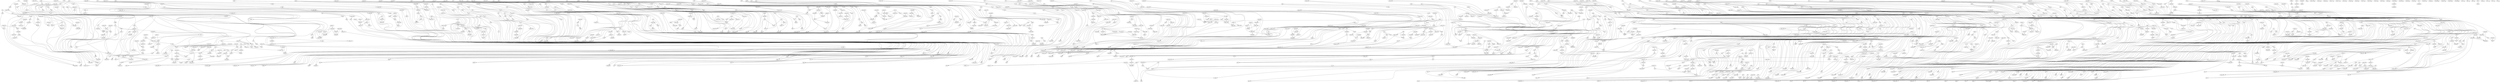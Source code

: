 digraph g
{

  /* list of nodes */
  "SERB";
  "aarA";
  "accA";
  "accB";
  "accC";
  "accD";
  "ackA";
  "ackA_1";
  "ackA_2";
  "acnB";
  "acpP_1";
  "acpP_2";
  "acpS";
  "acsA";
  "acxA";
  "acxB";
  "acxB_2";
  "acxC";
  "addA";
  "adeP";
  "adeQ";
  "adeQ_1";
  "adhA";
  "adk";
  "aguA";
  "alaS";
  "ald";
  "algA";
  "algC";
  "alr1";
  "alsT";
  "amiC";
  "amiE";
  "amiF";
  "ansA";
  "apbC";
  "apt";
  "argO";
  "argS";
  "arlR";
  "aroA1";
  "aroB";
  "aroC";
  "aroE";
  "aroH";
  "aroK";
  "aroQ";
  "artM";
  "asd";
  "aspA";
  "aspS";
  "atoE";
  "atpA";
  "atpB";
  "atpC";
  "atpD_1";
  "atpD_2";
  "atpE";
  "atpF_1";
  "atpF_2";
  "atpG";
  "bamA";
  "bamD";
  "bcgIA";
  "bcgIB";
  "bcp";
  "bhuA_1";
  "bhuA_2";
  "bicA";
  "bioA";
  "bioB";
  "bioD";
  "bioF";
  "birA";
  "bspRIM";
  "btuF";
  "btuF_1";
  "btuF_2";
  "cadA";
  "cagA";
  "cagS";
  "cagT";
  "cah";
  "carA";
  "carB";
  "cbpA";
  "cca";
  "ccoN1";
  "ccoP";
  "ccpA";
  "ccsA";
  "cdh";
  "cdsA";
  "cfa";
  "cheA";
  "cheV_1";
  "cheV_2";
  "cheV_3";
  "cheW";
  "cheY";
  "citT_1";
  "citT_2";
  "clpA";
  "clpB";
  "clpB1";
  "clpP";
  "clpS";
  "clpX";
  "clpY";
  "clsC";
  "cmoA";
  "cmoB";
  "cmoB_2";
  "coaBC";
  "coaD";
  "coaE";
  "coaX";
  "cobB_1";
  "colC";
  "comM";
  "copA_1";
  "copA_2";
  "copP";
  "corA";
  "corC";
  "cpdA";
  "cptA";
  "crcB";
  "csd";
  "csrA";
  "cstA";
  "ctkA";
  "ctpB";
  "cusA";
  "cusA_2";
  "cusB";
  "cusR";
  "cynT";
  "cysE";
  "cysM";
  "cysP";
  "cysP_2";
  "cysS";
  "czcA";
  "czcB";
  "dadA";
  "dapA";
  "dapB";
  "dapD";
  "dapE";
  "dapF";
  "dapL";
  "dcd";
  "dctD";
  "dcuA";
  "ddl";
  "def";
  "degP";
  "deoB";
  "deoD";
  "der_1";
  "der_2";
  "dgkA";
  "divIB";
  "dnaA";
  "dnaB";
  "dnaE";
  "dnaE_1";
  "dnaG";
  "dnaJ";
  "dnaK";
  "dnaN";
  "dnaX";
  "dorA";
  "dpnA_1";
  "dpnA_2";
  "dpnA_3";
  "dpnA_4";
  "dpnA_5";
  "dpnA_6";
  "dppB";
  "dppC";
  "dppE";
  "dprA";
  "dps";
  "dsbB";
  "dsbD";
  "dsbD_2";
  "dusC";
  "dut";
  "dxr";
  "dxs";
  "eda";
  "edd";
  "efp";
  "engB";
  "eno";
  "eptA";
  "era_1";
  "era_2";
  "esiB";
  "exbB_1";
  "exbB_2";
  "exbB_3";
  "exbD_1";
  "exbD_2";
  "exbD_3";
  "exoA";
  "fabF";
  "fabG";
  "fabH";
  "fabI";
  "fabL";
  "fabZ";
  "fba";
  "fbp";
  "fdx";
  "fecA_1";
  "fecA_2";
  "fecA_3";
  "fenF";
  "feoA";
  "feoB";
  "ffh";
  "flaA";
  "flaB";
  "fldA";
  "flgB";
  "flgC";
  "flgD";
  "flgE_1";
  "flgE_2";
  "flgG_1";
  "flgG_2";
  "flgH";
  "flgI";
  "flgK";
  "flgL";
  "flhA";
  "flhB_1";
  "flhB_2";
  "flhF";
  "fliA";
  "fliD";
  "fliE";
  "fliF";
  "fliG";
  "fliI";
  "fliM";
  "fliN_1";
  "fliN_2";
  "fliP_1";
  "fliP_2";
  "fliS";
  "fliW1";
  "fliW2";
  "fmt";
  "fokIM";
  "folC";
  "folD";
  "folE";
  "folK";
  "folP";
  "frdA";
  "frdB";
  "frdC";
  "frr";
  "ftnA";
  "ftsA";
  "ftsE";
  "ftsH_1";
  "ftsH_2";
  "ftsI";
  "ftsK";
  "ftsW";
  "ftsY";
  "ftsZ";
  "fucP";
  "fucT";
  "fucT_1";
  "fumC";
  "fur";
  "fusA";
  "galE";
  "gap1";
  "gapB";
  "gatA";
  "gatB";
  "gatC";
  "gdh";
  "gdhA";
  "ggt";
  "glk";
  "glmM";
  "glmS";
  "glmU";
  "glnH";
  "glnP_1";
  "glnP_2";
  "gloC";
  "glpC";
  "glpE";
  "glrR";
  "gltS";
  "gltX";
  "gltX1";
  "gltX_2";
  "glyA";
  "glyA_1";
  "glyQ";
  "glyS";
  "gmd";
  "gmhA1";
  "gmhB";
  "gmk";
  "gpmI";
  "gppA";
  "gpsA";
  "gpt";
  "greA";
  "groL";
  "groS";
  "group_1";
  "group_1001";
  "group_1002";
  "group_1003";
  "group_1004";
  "group_1005";
  "group_1006";
  "group_1007";
  "group_1008";
  "group_1009";
  "group_101";
  "group_1010";
  "group_1011";
  "group_1012";
  "group_1013";
  "group_1014";
  "group_1015";
  "group_1016";
  "group_1017";
  "group_1018";
  "group_102";
  "group_1020";
  "group_1022";
  "group_1023";
  "group_1024";
  "group_1025";
  "group_1026";
  "group_1028";
  "group_103";
  "group_1032";
  "group_1035";
  "group_104";
  "group_1041";
  "group_1042";
  "group_1045";
  "group_1046";
  "group_1047";
  "group_1049";
  "group_105";
  "group_1052";
  "group_106";
  "group_1063";
  "group_1064";
  "group_1066";
  "group_107";
  "group_1071";
  "group_1072";
  "group_1074";
  "group_1075";
  "group_1078";
  "group_1079";
  "group_1080";
  "group_1081";
  "group_1082";
  "group_1085";
  "group_1094";
  "group_1097";
  "group_11";
  "group_110";
  "group_1102";
  "group_1103";
  "group_1104";
  "group_111";
  "group_1112";
  "group_1113";
  "group_1114";
  "group_1116";
  "group_1118";
  "group_112";
  "group_1121";
  "group_1124";
  "group_1125";
  "group_1126";
  "group_1127";
  "group_1128";
  "group_113";
  "group_1130";
  "group_1131";
  "group_1134";
  "group_1136";
  "group_1139";
  "group_114";
  "group_1143";
  "group_1145";
  "group_1149";
  "group_115";
  "group_1151";
  "group_1154";
  "group_1156";
  "group_1157";
  "group_1158";
  "group_116";
  "group_1160";
  "group_1161";
  "group_1162";
  "group_1166";
  "group_1168";
  "group_1169";
  "group_1170";
  "group_1172";
  "group_1174";
  "group_1175";
  "group_1178";
  "group_118";
  "group_1181";
  "group_1182";
  "group_1183";
  "group_1186";
  "group_1187";
  "group_1188";
  "group_1189";
  "group_119";
  "group_1190";
  "group_1195";
  "group_1196";
  "group_1197";
  "group_1198";
  "group_1199";
  "group_12";
  "group_1202";
  "group_1206";
  "group_1207";
  "group_121";
  "group_1216";
  "group_1218";
  "group_122";
  "group_1222";
  "group_1223";
  "group_1228";
  "group_123";
  "group_1232";
  "group_1235";
  "group_1238";
  "group_1239";
  "group_1243";
  "group_1244";
  "group_1245";
  "group_1248";
  "group_1249";
  "group_1251";
  "group_1254";
  "group_1257";
  "group_1258";
  "group_1259";
  "group_1262";
  "group_1264";
  "group_1268";
  "group_1271";
  "group_1272";
  "group_1274";
  "group_1276";
  "group_128";
  "group_1281";
  "group_1283";
  "group_1284";
  "group_1285";
  "group_1286";
  "group_1288";
  "group_1289";
  "group_129";
  "group_1290";
  "group_1292";
  "group_1293";
  "group_1295";
  "group_1296";
  "group_13";
  "group_1300";
  "group_1301";
  "group_1302";
  "group_1304";
  "group_1305";
  "group_1306";
  "group_131";
  "group_1310";
  "group_1311";
  "group_1312";
  "group_1314";
  "group_1318";
  "group_1319";
  "group_132";
  "group_1321";
  "group_1322";
  "group_1324";
  "group_1325";
  "group_1329";
  "group_133";
  "group_1330";
  "group_1331";
  "group_1332";
  "group_1334";
  "group_1337";
  "group_1339";
  "group_134";
  "group_1341";
  "group_1342";
  "group_1344";
  "group_1346";
  "group_1348";
  "group_1350";
  "group_1352";
  "group_1355";
  "group_1356";
  "group_1357";
  "group_136";
  "group_1361";
  "group_1365";
  "group_1366";
  "group_1367";
  "group_1368";
  "group_1369";
  "group_1370";
  "group_1373";
  "group_1378";
  "group_1379";
  "group_138";
  "group_1380";
  "group_1381";
  "group_1382";
  "group_1385";
  "group_1387";
  "group_1388";
  "group_1389";
  "group_1393";
  "group_1394";
  "group_1395";
  "group_1396";
  "group_1399";
  "group_1401";
  "group_1402";
  "group_1408";
  "group_1409";
  "group_1410";
  "group_1413";
  "group_1415";
  "group_1416";
  "group_1417";
  "group_1419";
  "group_142";
  "group_1421";
  "group_1423";
  "group_1424";
  "group_1426";
  "group_1429";
  "group_143";
  "group_1430";
  "group_1431";
  "group_1432";
  "group_1433";
  "group_1440";
  "group_1441";
  "group_1444";
  "group_1446";
  "group_1447";
  "group_1448";
  "group_1449";
  "group_145";
  "group_1450";
  "group_1451";
  "group_1453";
  "group_1454";
  "group_1457";
  "group_146";
  "group_1460";
  "group_1463";
  "group_1466";
  "group_147";
  "group_1470";
  "group_1471";
  "group_1473";
  "group_1474";
  "group_1478";
  "group_148";
  "group_1480";
  "group_1482";
  "group_1484";
  "group_1486";
  "group_1487";
  "group_149";
  "group_1490";
  "group_1493";
  "group_1495";
  "group_1499";
  "group_15";
  "group_1502";
  "group_1505";
  "group_1508";
  "group_1509";
  "group_1513";
  "group_1515";
  "group_1517";
  "group_152";
  "group_1523";
  "group_1525";
  "group_1528";
  "group_1529";
  "group_1530";
  "group_1532";
  "group_1533";
  "group_1534";
  "group_1538";
  "group_154";
  "group_1540";
  "group_1546";
  "group_1547";
  "group_155";
  "group_1551";
  "group_1552";
  "group_1556";
  "group_1561";
  "group_1569";
  "group_1571";
  "group_1572";
  "group_1573";
  "group_1577";
  "group_1581";
  "group_1584";
  "group_1595";
  "group_1598";
  "group_16";
  "group_1601";
  "group_1608";
  "group_161";
  "group_1610";
  "group_1611";
  "group_1617";
  "group_1619";
  "group_1626";
  "group_1629";
  "group_1635";
  "group_1636";
  "group_1639";
  "group_164";
  "group_1643";
  "group_165";
  "group_1650";
  "group_1656";
  "group_1667";
  "group_1670";
  "group_1677";
  "group_168";
  "group_1686";
  "group_1689";
  "group_169";
  "group_1690";
  "group_1693";
  "group_1695";
  "group_1696";
  "group_1698";
  "group_1699";
  "group_17";
  "group_1706";
  "group_1709";
  "group_1713";
  "group_1717";
  "group_1718";
  "group_172";
  "group_1728";
  "group_173";
  "group_1731";
  "group_1735";
  "group_174";
  "group_1743";
  "group_1754";
  "group_1755";
  "group_1763";
  "group_1767";
  "group_177";
  "group_1771";
  "group_1772";
  "group_1773";
  "group_1779";
  "group_1780";
  "group_1783";
  "group_179";
  "group_1792";
  "group_1793";
  "group_1798";
  "group_18";
  "group_180";
  "group_1804";
  "group_1805";
  "group_1806";
  "group_1808";
  "group_1809";
  "group_1818";
  "group_1821";
  "group_1822";
  "group_1825";
  "group_1829";
  "group_1831";
  "group_1834";
  "group_1837";
  "group_1839";
  "group_184";
  "group_1840";
  "group_1845";
  "group_1857";
  "group_1867";
  "group_187";
  "group_189";
  "group_19";
  "group_190";
  "group_191";
  "group_195";
  "group_196";
  "group_197";
  "group_2";
  "group_20";
  "group_200";
  "group_201";
  "group_205";
  "group_206";
  "group_21";
  "group_210";
  "group_215";
  "group_218";
  "group_22";
  "group_222";
  "group_226";
  "group_23";
  "group_230";
  "group_231";
  "group_232";
  "group_233";
  "group_234";
  "group_24";
  "group_241";
  "group_246";
  "group_249";
  "group_25";
  "group_250";
  "group_253";
  "group_254";
  "group_256";
  "group_257";
  "group_258";
  "group_259";
  "group_26";
  "group_260";
  "group_263";
  "group_267";
  "group_269";
  "group_27";
  "group_273";
  "group_275";
  "group_276";
  "group_277";
  "group_278";
  "group_279";
  "group_28";
  "group_280";
  "group_281";
  "group_282";
  "group_283";
  "group_284";
  "group_285";
  "group_286";
  "group_288";
  "group_289";
  "group_290";
  "group_291";
  "group_295";
  "group_298";
  "group_299";
  "group_3";
  "group_301";
  "group_302";
  "group_303";
  "group_305";
  "group_306";
  "group_308";
  "group_309";
  "group_310";
  "group_312";
  "group_313";
  "group_314";
  "group_315";
  "group_316";
  "group_318";
  "group_320";
  "group_321";
  "group_322";
  "group_323";
  "group_324";
  "group_329";
  "group_33";
  "group_330";
  "group_331";
  "group_332";
  "group_333";
  "group_335";
  "group_336";
  "group_337";
  "group_338";
  "group_339";
  "group_342";
  "group_343";
  "group_346";
  "group_348";
  "group_349";
  "group_35";
  "group_352";
  "group_354";
  "group_356";
  "group_357";
  "group_358";
  "group_36";
  "group_360";
  "group_363";
  "group_364";
  "group_369";
  "group_370";
  "group_372";
  "group_373";
  "group_375";
  "group_38";
  "group_380";
  "group_381";
  "group_384";
  "group_39";
  "group_390";
  "group_393";
  "group_394";
  "group_396";
  "group_397";
  "group_4";
  "group_403";
  "group_407";
  "group_408";
  "group_409";
  "group_412";
  "group_413";
  "group_418";
  "group_419";
  "group_42";
  "group_421";
  "group_424";
  "group_425";
  "group_429";
  "group_43";
  "group_432";
  "group_433";
  "group_434";
  "group_435";
  "group_436";
  "group_437";
  "group_44";
  "group_442";
  "group_446";
  "group_448";
  "group_449";
  "group_45";
  "group_454";
  "group_457";
  "group_458";
  "group_46";
  "group_462";
  "group_466";
  "group_469";
  "group_47";
  "group_471";
  "group_472";
  "group_473";
  "group_478";
  "group_479";
  "group_48";
  "group_481";
  "group_482";
  "group_489";
  "group_49";
  "group_492";
  "group_493";
  "group_498";
  "group_499";
  "group_5";
  "group_503";
  "group_504";
  "group_515";
  "group_516";
  "group_517";
  "group_519";
  "group_52";
  "group_520";
  "group_522";
  "group_525";
  "group_526";
  "group_529";
  "group_53";
  "group_534";
  "group_537";
  "group_540";
  "group_541";
  "group_542";
  "group_546";
  "group_547";
  "group_549";
  "group_55";
  "group_550";
  "group_552";
  "group_556";
  "group_56";
  "group_560";
  "group_562";
  "group_57";
  "group_571";
  "group_572";
  "group_575";
  "group_577";
  "group_578";
  "group_58";
  "group_580";
  "group_585";
  "group_586";
  "group_588";
  "group_589";
  "group_598";
  "group_599";
  "group_6";
  "group_60";
  "group_602";
  "group_603";
  "group_606";
  "group_608";
  "group_610";
  "group_612";
  "group_613";
  "group_616";
  "group_618";
  "group_619";
  "group_624";
  "group_625";
  "group_627";
  "group_628";
  "group_631";
  "group_632";
  "group_640";
  "group_642";
  "group_643";
  "group_647";
  "group_649";
  "group_651";
  "group_654";
  "group_657";
  "group_661";
  "group_664";
  "group_667";
  "group_67";
  "group_670";
  "group_671";
  "group_672";
  "group_673";
  "group_674";
  "group_677";
  "group_679";
  "group_68";
  "group_680";
  "group_681";
  "group_683";
  "group_684";
  "group_685";
  "group_686";
  "group_687";
  "group_688";
  "group_689";
  "group_69";
  "group_692";
  "group_693";
  "group_694";
  "group_696";
  "group_697";
  "group_698";
  "group_699";
  "group_7";
  "group_70";
  "group_701";
  "group_702";
  "group_703";
  "group_705";
  "group_706";
  "group_707";
  "group_709";
  "group_71";
  "group_713";
  "group_716";
  "group_717";
  "group_723";
  "group_725";
  "group_726";
  "group_729";
  "group_730";
  "group_731";
  "group_734";
  "group_735";
  "group_736";
  "group_737";
  "group_738";
  "group_739";
  "group_741";
  "group_743";
  "group_745";
  "group_746";
  "group_747";
  "group_748";
  "group_749";
  "group_751";
  "group_752";
  "group_753";
  "group_754";
  "group_756";
  "group_757";
  "group_76";
  "group_760";
  "group_762";
  "group_763";
  "group_766";
  "group_767";
  "group_768";
  "group_77";
  "group_770";
  "group_771";
  "group_772";
  "group_775";
  "group_776";
  "group_779";
  "group_782";
  "group_783";
  "group_784";
  "group_787";
  "group_788";
  "group_79";
  "group_791";
  "group_793";
  "group_796";
  "group_799";
  "group_8";
  "group_800";
  "group_803";
  "group_804";
  "group_806";
  "group_807";
  "group_81";
  "group_810";
  "group_811";
  "group_813";
  "group_816";
  "group_819";
  "group_82";
  "group_820";
  "group_823";
  "group_824";
  "group_825";
  "group_826";
  "group_827";
  "group_828";
  "group_83";
  "group_830";
  "group_833";
  "group_834";
  "group_835";
  "group_838";
  "group_839";
  "group_84";
  "group_845";
  "group_847";
  "group_848";
  "group_849";
  "group_85";
  "group_850";
  "group_851";
  "group_852";
  "group_854";
  "group_855";
  "group_856";
  "group_857";
  "group_858";
  "group_859";
  "group_86";
  "group_860";
  "group_861";
  "group_862";
  "group_863";
  "group_864";
  "group_866";
  "group_867";
  "group_868";
  "group_869";
  "group_87";
  "group_870";
  "group_871";
  "group_872";
  "group_873";
  "group_874";
  "group_875";
  "group_876";
  "group_877";
  "group_878";
  "group_879";
  "group_880";
  "group_881";
  "group_882";
  "group_883";
  "group_884";
  "group_885";
  "group_886";
  "group_887";
  "group_888";
  "group_889";
  "group_89";
  "group_890";
  "group_891";
  "group_892";
  "group_893";
  "group_894";
  "group_895";
  "group_896";
  "group_897";
  "group_898";
  "group_899";
  "group_9";
  "group_90";
  "group_900";
  "group_901";
  "group_902";
  "group_903";
  "group_904";
  "group_905";
  "group_906";
  "group_907";
  "group_908";
  "group_909";
  "group_910";
  "group_911";
  "group_912";
  "group_913";
  "group_914";
  "group_915";
  "group_916";
  "group_917";
  "group_918";
  "group_919";
  "group_920";
  "group_921";
  "group_922";
  "group_923";
  "group_924";
  "group_925";
  "group_926";
  "group_927";
  "group_928";
  "group_930";
  "group_931";
  "group_932";
  "group_933";
  "group_934";
  "group_935";
  "group_936";
  "group_937";
  "group_938";
  "group_939";
  "group_940";
  "group_941";
  "group_942";
  "group_943";
  "group_944";
  "group_945";
  "group_946";
  "group_947";
  "group_949";
  "group_95";
  "group_950";
  "group_951";
  "group_952";
  "group_953";
  "group_954";
  "group_955";
  "group_956";
  "group_957";
  "group_958";
  "group_959";
  "group_96";
  "group_960";
  "group_961";
  "group_962";
  "group_963";
  "group_964";
  "group_965";
  "group_966";
  "group_967";
  "group_968";
  "group_969";
  "group_97";
  "group_970";
  "group_971";
  "group_972";
  "group_973";
  "group_974";
  "group_975";
  "group_976";
  "group_977";
  "group_978";
  "group_979";
  "group_98";
  "group_980";
  "group_981";
  "group_982";
  "group_983";
  "group_984";
  "group_985";
  "group_986";
  "group_988";
  "group_989";
  "group_990";
  "group_991";
  "group_992";
  "group_994";
  "group_995";
  "group_996";
  "group_997";
  "group_998";
  "group_999";
  "grpE";
  "gsiA";
  "gspA";
  "gtaB";
  "guaA";
  "guaB";
  "guaC";
  "gyrA";
  "gyrA_2";
  "gyrB";
  "haeIIIM";
  "hbpA";
  "hcpA";
  "hcpB_1";
  "hcpB_2";
  "hcpC_1";
  "hcpC_2";
  "hcpD_1";
  "hcpD_2";
  "hel";
  "hemA";
  "hemB";
  "hemC";
  "hemE";
  "hemH";
  "hemL";
  "hemN_1";
  "hemN_2";
  "hemR";
  "hepA";
  "hflC";
  "hhaIM";
  "hisS";
  "hldD";
  "hldE";
  "hmuU";
  "hom";
  "hrcA";
  "hsdM";
  "hsdR_1";
  "hsdR_2";
  "hsdR_3";
  "hslV";
  "hspR";
  "hssS";
  "htpG";
  "htpX_1";
  "htpX_2";
  "hup";
  "hybD";
  "hydA_1";
  "hydA_2";
  "hydB";
  "hydC";
  "hypA";
  "hypB";
  "hypC";
  "hypD";
  "hypE";
  "hypE_2";
  "hypF";
  "icd";
  "ileS";
  "ileS_2";
  "ilvC";
  "ilvE";
  "infA";
  "infB";
  "infC";
  "iscS";
  "iscU";
  "ispB";
  "ispDF";
  "ispE";
  "ispG";
  "ispH";
  "katA";
  "kch";
  "kdsA";
  "kdsB";
  "kdsC";
  "kdsD";
  "kefC";
  "kgtP";
  "korA";
  "korB";
  "lapB";
  "lepA";
  "lepB";
  "leuS";
  "lex1";
  "lgt";
  "ligA";
  "lldP_1";
  "lldP_2";
  "lnt";
  "lolA";
  "lolC";
  "lolD";
  "lon";
  "lptA";
  "lptB";
  "lptD";
  "lpxA";
  "lpxB";
  "lpxC";
  "lpxD";
  "lpxD_2";
  "lpxE_1";
  "lpxE_2";
  "lpxH";
  "lpxK";
  "lpxP";
  "lspA";
  "lutA";
  "lutB";
  "lutC";
  "luxS";
  "lysA";
  "lysC";
  "lysS";
  "maf";
  "map";
  "mboIIM";
  "mboIIR";
  "mboIR";
  "mboIR_1";
  "mboIR_2";
  "mcp4";
  "mcpU";
  "mdaB";
  "mdoB";
  "mdtC";
  "mdtN";
  "menG";
  "menH";
  "mepA";
  "mepM_1";
  "mepM_2";
  "mepM_3";
  "metB";
  "metG";
  "metG_2";
  "metI";
  "metK";
  "metN";
  "metN2";
  "metQ";
  "mfd";
  "mfd_1";
  "mgtA";
  "miaA";
  "miaB";
  "minC";
  "minD";
  "minE";
  "mlaE";
  "mleN";
  "mltD";
  "mltG";
  "mmpA";
  "mnmA_1";
  "mnmA_2";
  "mnmE";
  "mnmG";
  "moaA";
  "moaC";
  "moaE";
  "mobA";
  "modA";
  "modB";
  "moeA";
  "moeZ";
  "mog";
  "motB";
  "mqnA";
  "mqnB";
  "mqnC";
  "mqnD";
  "mqnE";
  "mqo";
  "mraY";
  "mrcA";
  "mrdA";
  "mreB";
  "msbA";
  "mscS";
  "msrAB";
  "mtaB";
  "mtnN";
  "murA";
  "murB";
  "murC";
  "murD";
  "murD_1";
  "murD_2";
  "murE";
  "murF";
  "murG";
  "murG_2";
  "murI";
  "murI_2";
  "murJ";
  "mutS2";
  "mutS2_1";
  "mutS2_2";
  "mutS2_3";
  "mutY";
  "nadA";
  "nadC";
  "nadD";
  "nadE";
  "nadK";
  "nadK_1";
  "ndhD1";
  "ndhJ";
  "ndk";
  "neuA";
  "nfuA";
  "nhaA";
  "nixA";
  "nnr";
  "nqo6";
  "nqo8";
  "nrdA";
  "nrdB";
  "nspC";
  "nth_1";
  "nth_2";
  "nudK";
  "nuoA";
  "nuoD";
  "nuoI";
  "nuoJ";
  "nuoL";
  "nuoN";
  "nupX";
  "nusA";
  "nusB";
  "nusG";
  "obg";
  "ogt";
  "oppD";
  "oppF";
  "opuBA";
  "opuCC";
  "pabB";
  "paeR7IM";
  "pal";
  "panB";
  "panC";
  "panD";
  "parB";
  "patA";
  "pcm";
  "pcrA";
  "pcs";
  "pctB";
  "pctC";
  "pdxA";
  "pdxJ";
  "pepA";
  "pepF1";
  "petA";
  "petB";
  "pgbA";
  "pgbA_2";
  "pgbB";
  "pgdA";
  "pgdA_1";
  "pgi";
  "pgk";
  "pgl";
  "pgpA";
  "pgsA";
  "pheS";
  "pheT";
  "pldA";
  "pldA_2";
  "plqA";
  "plsC";
  "plsX";
  "plsY";
  "pncC";
  "pnp";
  "pnuC";
  "polA";
  "polC";
  "pomA";
  "porA";
  "porB";
  "porC";
  "porD";
  "potA";
  "ppa";
  "ppiB";
  "ppiD";
  "ppk";
  "ppsA";
  "pqqE";
  "prfA";
  "prfB";
  "priA";
  "prmA";
  "prmC";
  "proC";
  "proP";
  "proS";
  "prs";
  "psd";
  "pseB";
  "pseC";
  "pseH";
  "pseI";
  "pta_1";
  "pta_2";
  "pta_3";
  "pth";
  "ptlC";
  "ptlG";
  "ptlH";
  "purA";
  "purB";
  "purD";
  "purU";
  "putP";
  "pyrB";
  "pyrC_1";
  "pyrC_2";
  "pyrD_1";
  "pyrD_2";
  "pyrE";
  "pyrE_1";
  "pyrF";
  "pyrG";
  "pyrH";
  "pyrH_2";
  "qseB";
  "queA";
  "queC";
  "queE_1";
  "queE_2";
  "queF";
  "radA";
  "rbfA";
  "rclC";
  "rdxA";
  "recA";
  "recD2";
  "recG";
  "recJ";
  "recN";
  "recR";
  "relA";
  "rfaC";
  "rfaF";
  "rho";
  "rhpA";
  "ribA";
  "ribBA";
  "ribD";
  "ribE";
  "ribF";
  "ribH";
  "rimM";
  "rimO";
  "rimP";
  "rlmH";
  "rlmN";
  "rlpA";
  "rluB";
  "rluD";
  "rnc";
  "rnhA";
  "rnhB";
  "rnj";
  "rnpA";
  "rnr";
  "rny";
  "rocA1";
  "rocE";
  "rocF";
  "rpe";
  "rplA";
  "rplB";
  "rplB_1";
  "rplB_2";
  "rplC";
  "rplD";
  "rplE";
  "rplF";
  "rplI";
  "rplJ";
  "rplK";
  "rplL";
  "rplM";
  "rplN";
  "rplO";
  "rplP";
  "rplQ";
  "rplQ_2";
  "rplR";
  "rplS";
  "rplT";
  "rplU";
  "rplV";
  "rplW";
  "rplX";
  "rplY";
  "rpmA";
  "rpmB";
  "rpmC";
  "rpmE";
  "rpmF";
  "rpmG2";
  "rpmI";
  "rpoA";
  "rpoA_2";
  "rpoBC";
  "rpoD";
  "rpoN";
  "rpoZ";
  "rppH";
  "rpsA";
  "rpsB";
  "rpsB_2";
  "rpsC";
  "rpsD";
  "rpsE";
  "rpsF";
  "rpsG";
  "rpsH";
  "rpsI";
  "rpsJ";
  "rpsJ_1";
  "rpsK";
  "rpsL";
  "rpsM";
  "rpsO";
  "rpsP";
  "rpsQ";
  "rpsR";
  "rpsS";
  "rpsT";
  "rpsU";
  "rseP";
  "rsfS";
  "rsgA";
  "rsgA_2";
  "rsmA";
  "rsmD";
  "rsmE";
  "rsmG";
  "rsmH";
  "rsmI";
  "rsrIM";
  "rsrIM_1";
  "ruvA";
  "ruvB";
  "ruvC";
  "salL";
  "scoA";
  "scoB";
  "sdaA";
  "sdaC";
  "sdcS";
  "secA";
  "secG";
  "secY";
  "secY_1";
  "secY_2";
  "selA";
  "senX3";
  "serA";
  "serS";
  "sfmC";
  "sfrA";
  "slt";
  "slyD";
  "smc_1";
  "smc_2";
  "smc_3";
  "smpB";
  "sodB";
  "soj";
  "sotB";
  "speA";
  "speE";
  "spoIIIE";
  "sppA";
  "srpA";
  "ssb";
  "surA";
  "surE";
  "tagO";
  "tal";
  "tam";
  "taqIM";
  "tatA";
  "tatB";
  "tatC";
  "tcdA";
  "tcyB";
  "tdhA";
  "tenA";
  "tgt";
  "thiD";
  "thiD_2";
  "thiE";
  "thiM";
  "thlA";
  "thrB";
  "thrC";
  "thrZ";
  "thyX";
  "tig";
  "tilS";
  "tkt";
  "tlyA";
  "tmk";
  "tolB";
  "topA_1";
  "topA_2";
  "tpiA";
  "tpx";
  "traG";
  "trmB";
  "trmD";
  "trpA";
  "trpB";
  "trpC";
  "trpE";
  "trpE_1";
  "trpG";
  "trpGD";
  "trpS";
  "truA";
  "truD";
  "trxA_1";
  "trxA_2";
  "trxB";
  "tsaA";
  "tsaD";
  "tsaE";
  "tsf";
  "ttcA";
  "tufA";
  "typA";
  "tyrA_1";
  "tyrA_2";
  "tyrS";
  "ubiD";
  "ubiX";
  "ung";
  "uppS";
  "ureA";
  "ureB";
  "ureB_2";
  "ureE";
  "ureF";
  "ureG";
  "ureH";
  "ureI";
  "uvrA";
  "uvrB";
  "uvrC";
  "uvrD";
  "vacA_1";
  "vacA_2";
  "vacA_3";
  "vacA_4";
  "valS";
  "vapD_1";
  "vapD_2";
  "virB4_1";
  "virB4_2";
  "virB4_3";
  "vspIM";
  "waaA";
  "wbnK";
  "wbpB";
  "xerH_1";
  "xerH_2";
  "xerH_3";
  "xni";
  "xseA_1";
  "xseA_2";
  "xseB";
  "yafQ_1";
  "yafQ_2";
  "yajR";
  "ybeY";
  "ybgC";
  "ybhS";
  "ybiT";
  "yccA";
  "yccM";
  "yceI";
  "ycfH";
  "ychF";
  "ydcP";
  "ydfG";
  "ydiO";
  "yeeO";
  "yejB";
  "yejE";
  "yfbR";
  "yfiC";
  "yfkN";
  "yfkO";
  "ygaZ";
  "ygiC";
  "yhdN";
  "yidC";
  "yigZ";
  "yjiA";
  "ylxH";
  "ynaI";
  "yohD_1";
  "yohD_2";
  "yqgF";
  "ytrB";
  "ywiE";
  "ywlF";
  "yxdL";
  "zipA";
  "zraS";
  "zwf";

  /* list of edges */
  "SERB" -> "fucT" [weight = "1"];
  "accA" -> "fabF" [weight = "0.1"];
  "accA" -> "group_373" [weight = "0.142857142857143"];
  "accB" -> "accC" [weight = "0.153846153846154"];
  "accC" -> "group_849" [weight = "0.181818181818182"];
  "accD" -> "group_1690" [weight = "0.117647058823529"];
  "accD" -> "rlmH" [weight = "0.117647058823529"];
  "ackA_1" -> "group_624" [weight = "0.0909090909090909"];
  "ackA_2" -> "ackA_1" [weight = "0.0909090909090909"];
  "ackA_2" -> "pta_1" [weight = "0.2"];
  "ackA" -> "pta_1" [weight = "1"];
  "acnB" -> "group_696" [weight = "2"];
  "acnB" -> "group_705" [weight = "0.1"];
  "acpP_1" -> "fabG" [weight = "0.166666666666667"];
  "acpS" -> "fecA_1" [weight = "0.25"];
  "acsA" -> "cpdA" [weight = "0.133333333333333"];
  "acsA" -> "group_71" [weight = "1"];
  "acsA" -> "rimP" [weight = "0.105263157894737"];
  "acxB_2" -> "acxA" [weight = "0.2"];
  "acxB_2" -> "acxB" [weight = "0.2"];
  "acxB_2" -> "acxC" [weight = "0.5"];
  "acxB" -> "acxA" [weight = "0.333333333333333"];
  "acxB" -> "acxC" [weight = "0.125"];
  "addA" -> "nhaA" [weight = "0.166666666666667"];
  "adeP" -> "adeQ_1" [weight = "1"];
  "adeQ_1" -> "adeQ" [weight = "1"];
  "adeQ_1" -> "fucP" [weight = "1"];
  "adeQ" -> "fucP" [weight = "0.125"];
  "adhA" -> "glk" [weight = "0.0952380952380952"];
  "adk" -> "aspS" [weight = "0.1"];
  "adk" -> "group_27" [weight = "1"];
  "aguA" -> "hypF" [weight = "0.125"];
  "alaS" -> "maf" [weight = "0.0952380952380952"];
  "ald" -> "group_1188" [weight = "0.0952380952380952"];
  "algA" -> "gmd" [weight = "0.111111111111111"];
  "algA" -> "ptlG" [weight = "0.125"];
  "alsT" -> "alr1" [weight = "0.117647058823529"];
  "alsT" -> "dadA" [weight = "0.117647058823529"];
  "amiE" -> "flgL" [weight = "0.0689655172413793"];
  "amiE" -> "group_951" [weight = "1"];
  "amiE" -> "pabB" [weight = "0.4"];
  "amiF" -> "maf" [weight = "0.153846153846154"];
  "ansA" -> "dcuA" [weight = "0.117647058823529"];
  "ansA" -> "group_343" [weight = "2"];
  "apbC" -> "group_493" [weight = "0.142857142857143"];
  "apbC" -> "group_957" [weight = "1"];
  "apbC" -> "group_958" [weight = "1"];
  "apbC" -> "gspA" [weight = "0.142857142857143"];
  "argO" -> "group_462" [weight = "0.125"];
  "argS" -> "group_1695" [weight = "0.105263157894737"];
  "argS" -> "tatA" [weight = "0.133333333333333"];
  "aroA1" -> "pheT" [weight = "0.111111111111111"];
  "aroC" -> "group_1264" [weight = "0.1"];
  "aroC" -> "rnc" [weight = "0.142857142857143"];
  "aroE" -> "group_1804" [weight = "0.2"];
  "aroE" -> "rnr" [weight = "0.2"];
  "aroH" -> "group_1181" [weight = "0.153846153846154"];
  "aroH" -> "sdaC" [weight = "0.0952380952380952"];
  "aroK" -> "group_625" [weight = "0.153846153846154"];
  "aroK" -> "group_627" [weight = "0.0952380952380952"];
  "asd" -> "group_84" [weight = "2"];
  "asd" -> "hisS" [weight = "0.153846153846154"];
  "aspA" -> "group_1840" [weight = "0.111111111111111"];
  "aspS" -> "cheV_1" [weight = "0.142857142857143"];
  "atpB" -> "group_1114" [weight = "0.0769230769230769"];
  "atpB" -> "guaB" [weight = "0.25"];
  "atpC" -> "atpD_1" [weight = "0.166666666666667"];
  "atpC" -> "exbB_3" [weight = "0.111111111111111"];
  "atpC" -> "group_305" [weight = "0.5"];
  "atpD_2" -> "atpA" [weight = "0.0909090909090909"];
  "atpD_2" -> "atpF_1" [weight = "0.166666666666667"];
  "atpF_2" -> "atpF_1" [weight = "0.166666666666667"];
  "atpF_2" -> "parB" [weight = "0.0909090909090909"];
  "atpG" -> "atpA" [weight = "0.166666666666667"];
  "atpG" -> "atpD_1" [weight = "0.166666666666667"];
  "bcgIB" -> "bcgIA" [weight = "0.153846153846154"];
  "bcp" -> "group_1181" [weight = "0.0952380952380952"];
  "bcp" -> "lutC" [weight = "0.153846153846154"];
  "bhuA_1" -> "group_1186" [weight = "1"];
  "bhuA_1" -> "group_757" [weight = "0.181818181818182"];
  "bhuA_2" -> "group_1617" [weight = "0.133333333333333"];
  "bhuA_2" -> "hemR" [weight = "0.105263157894737"];
  "bicA" -> "group_1772" [weight = "0.0740740740740741"];
  "bioA" -> "ppiD" [weight = "0.117647058823529"];
  "bioB" -> "group_1523" [weight = "0.142857142857143"];
  "bioB" -> "group_992" [weight = "1"];
  "bioB" -> "hsdM" [weight = "0.1"];
  "bspRIM" -> "dpnA_2" [weight = "0.125"];
  "bspRIM" -> "group_1330" [weight = "0.111111111111111"];
  "btuF_2" -> "btuF_1" [weight = "0.2"];
  "btuF" -> "btuF" [weight = "0.4"];
  "cadA" -> "comM" [weight = "0.0769230769230769"];
  "cagA" -> "group_1262" [weight = "0.111111111111111"];
  "cagT" -> "cagS" [weight = "0.1"];
  "carA" -> "amiF" [weight = "0.153846153846154"];
  "carA" -> "group_1771" [weight = "0.0952380952380952"];
  "carB" -> "group_1617" [weight = "0.105263157894737"];
  "carB" -> "yccA" [weight = "0.133333333333333"];
  "cbpA" -> "group_783" [weight = "0.133333333333333"];
  "cbpA" -> "group_900" [weight = "1"];
  "cbpA" -> "hspR" [weight = "0.105263157894737"];
  "ccoN1" -> "citT_1" [weight = "0.5"];
  "ccoN1" -> "citT_2" [weight = "0.117647058823529"];
  "ccoN1" -> "group_1822" [weight = "0.153846153846154"];
  "ccpA" -> "group_458" [weight = "0.153846153846154"];
  "ccsA" -> "group_1158" [weight = "0.105263157894737"];
  "cfa" -> "ynaI" [weight = "0.153846153846154"];
  "cheA" -> "cheV_3" [weight = "0.111111111111111"];
  "cheW" -> "cheA" [weight = "0.111111111111111"];
  "citT_2" -> "citT_1" [weight = "0.117647058823529"];
  "clpB" -> "dpnA_3" [weight = "0.4"];
  "clpB" -> "dsbD" [weight = "0.08"];
  "clpB" -> "group_36" [weight = "1"];
  "clpS" -> "clpA" [weight = "0.111111111111111"];
  "clpS" -> "group_739" [weight = "0.5"];
  "clpX" -> "mreB" [weight = "0.0952380952380952"];
  "clpY" -> "hslV" [weight = "0.111111111111111"];
  "clsC" -> "group_1301" [weight = "0.111111111111111"];
  "cmoA" -> "priA" [weight = "0.111111111111111"];
  "cmoB" -> "cmoB_2" [weight = "1"];
  "coaD" -> "tmk" [weight = "0.105263157894737"];
  "coaD" -> "ubiX" [weight = "0.133333333333333"];
  "coaE" -> "gatA" [weight = "0.0769230769230769"];
  "coaX" -> "pgbB" [weight = "0.133333333333333"];
  "cobB_1" -> "group_520" [weight = "0.2"];
  "cobB_1" -> "nuoA" [weight = "0.0833333333333333"];
  "colC" -> "hypE" [weight = "0.125"];
  "colC" -> "hypE_2" [weight = "1"];
  "copA_2" -> "copP" [weight = "0.166666666666667"];
  "copA_2" -> "group_253" [weight = "0.285714285714286"];
  "copA_2" -> "pcs" [weight = "0.153846153846154"];
  "copP" -> "group_546" [weight = "0.105263157894737"];
  "corC" -> "cysP" [weight = "0.105263157894737"];
  "corC" -> "group_118" [weight = "1"];
  "cpdA" -> "cusR" [weight = "0.133333333333333"];
  "cpdA" -> "group_71" [weight = "1"];
  "cptA" -> "murB" [weight = "0.111111111111111"];
  "csd" -> "group_1334" [weight = "0.125"];
  "ctpB" -> "ctpB" [weight = "2"];
  "ctpB" -> "group_525" [weight = "0.1"];
  "ctpB" -> "group_526" [weight = "0.181818181818182"];
  "cusA_2" -> "group_232" [weight = "1"];
  "cusA" -> "cusB" [weight = "0.5"];
  "cusB" -> "cusB" [weight = "1"];
  "cynT" -> "kdsA" [weight = "0.1"];
  "cysE" -> "atpE" [weight = "0.181818181818182"];
  "cysE" -> "group_1426" [weight = "0.0869565217391304"];
  "cysM" -> "group_1008" [weight = "2"];
  "cysP_2" -> "cysP" [weight = "1"];
  "cysP_2" -> "nfuA" [weight = "1"];
  "cysS" -> "murJ" [weight = "0.105263157894737"];
  "cysS" -> "vacA_1" [weight = "0.153846153846154"];
  "czcA" -> "group_1471" [weight = "0.117647058823529"];
  "czcA" -> "group_1834" [weight = "0.117647058823529"];
  "dapA" -> "fabL" [weight = "0.105263157894737"];
  "dapB" -> "group_1805" [weight = "0.125"];
  "dapD" -> "hcpD_1" [weight = "0.125"];
  "dapL" -> "murC" [weight = "0.111111111111111"];
  "dcd" -> "accB" [weight = "0.0952380952380952"];
  "dcd" -> "group_1284" [weight = "0.153846153846154"];
  "dctD" -> "glrR" [weight = "0.5"];
  "dctD" -> "group_1486" [weight = "1"];
  "dcuA" -> "group_343" [weight = "2"];
  "def" -> "clpP" [weight = "0.25"];
  "def" -> "comM" [weight = "0.0769230769230769"];
  "degP" -> "ispDF" [weight = "0.105263157894737"];
  "degP" -> "rocE" [weight = "0.133333333333333"];
  "deoB" -> "deoD" [weight = "0.0909090909090909"];
  "deoB" -> "nupX" [weight = "0.166666666666667"];
  "der_1" -> "hup" [weight = "0.25"];
  "dnaA" -> "group_751" [weight = "0.285714285714286"];
  "dnaA" -> "group_852" [weight = "0.153846153846154"];
  "dnaA" -> "mqnB" [weight = "0.142857142857143"];
  "dnaE_1" -> "ccpA" [weight = "1"];
  "dnaE_1" -> "dnaE" [weight = "1"];
  "dnaE" -> "ccpA" [weight = "0.181818181818182"];
  "dnaE" -> "rluB" [weight = "0.0952380952380952"];
  "dnaJ" -> "group_1207" [weight = "0.0769230769230769"];
  "dnaJ" -> "ygaZ" [weight = "0.0833333333333333"];
  "dnaK" -> "group_1008" [weight = "2"];
  "dnaK" -> "group_730" [weight = "0.1"];
  "dnaN" -> "gyrB" [weight = "0.125"];
  "dnaN" -> "pldA" [weight = "0.111111111111111"];
  "dnaX" -> "argO" [weight = "0.142857142857143"];
  "dnaX" -> "group_119" [weight = "1"];
  "dpnA_1" -> "group_947" [weight = "1"];
  "dpnA_1" -> "mboIR_1" [weight = "1"];
  "dpnA_1" -> "wbnK" [weight = "0.1"];
  "dpnA_2" -> "aguA" [weight = "0.125"];
  "dpnA_3" -> "group_437" [weight = "0.4"];
  "dpnA_4" -> "dpnA_4" [weight = "1"];
  "dpnA_4" -> "group_131" [weight = "1"];
  "dpnA_4" -> "group_38" [weight = "0.666666666666667"];
  "dpnA_4" -> "group_39" [weight = "0.25"];
  "dpnA_4" -> "group_526" [weight = "0.181818181818182"];
  "dpnA_5" -> "group_1189" [weight = "0.0952380952380952"];
  "dpnA_5" -> "group_1419" [weight = "0.153846153846154"];
  "dppB" -> "dppC" [weight = "0.4"];
  "dppC" -> "oppD" [weight = "0.4"];
  "dprA" -> "minE" [weight = "0.133333333333333"];
  "dsbD_2" -> "clpB1" [weight = "1"];
  "dut" -> "greA" [weight = "0.133333333333333"];
  "dut" -> "group_1325" [weight = "0.105263157894737"];
  "dxr" -> "cdsA" [weight = "0.111111111111111"];
  "dxr" -> "group_69" [weight = "0.25"];
  "dxr" -> "group_70" [weight = "0.25"];
  "dxs" -> "group_602" [weight = "0.105263157894737"];
  "dxs" -> "lepA" [weight = "0.133333333333333"];
  "eda" -> "hcpC_2" [weight = "0.0952380952380952"];
  "edd" -> "eda" [weight = "0.153846153846154"];
  "edd" -> "zwf" [weight = "0.153846153846154"];
  "efp" -> "pseI" [weight = "0.125"];
  "engB" -> "group_796" [weight = "0.2"];
  "engB" -> "group_967" [weight = "1"];
  "eno" -> "group_628" [weight = "0.0952380952380952"];
  "era_1" -> "acpP_2" [weight = "0.117647058823529"];
  "era_2" -> "clpY" [weight = "0.111111111111111"];
  "era_2" -> "group_1063" [weight = "0.125"];
  "exbB_1" -> "smpB" [weight = "0.0952380952380952"];
  "exbB_3" -> "group_305" [weight = "1"];
  "exbD_1" -> "exbB_1" [weight = "0.153846153846154"];
  "exbD_1" -> "group_890" [weight = "1"];
  "exbD_1" -> "rnpA" [weight = "0.181818181818182"];
  "exbD_2" -> "exbB_2" [weight = "0.0769230769230769"];
  "exbD_2" -> "group_1228" [weight = "0.0769230769230769"];
  "exbD_3" -> "exbB_3" [weight = "0.1"];
  "exbD_3" -> "group_303" [weight = "1"];
  "exbD_3" -> "group_305" [weight = "1"];
  "exoA" -> "group_446" [weight = "0.1"];
  "exoA" -> "group_751" [weight = "0.4"];
  "exoA" -> "group_852" [weight = "0.222222222222222"];
  "fabF" -> "acpP_1" [weight = "0.166666666666667"];
  "fabF" -> "group_994" [weight = "1"];
  "fba" -> "efp" [weight = "0.111111111111111"];
  "fba" -> "group_482" [weight = "0.111111111111111"];
  "fbp" -> "group_241" [weight = "0.153846153846154"];
  "fecA_2" -> "feoB" [weight = "0.142857142857143"];
  "fecA_3" -> "group_246" [weight = "1"];
  "fecA_3" -> "group_782" [weight = "0.153846153846154"];
  "fecA_3" -> "rocF" [weight = "0.1"];
  "fenF" -> "mboIR_2" [weight = "0.5"];
  "fenF" -> "mtnN" [weight = "0.142857142857143"];
  "feoA" -> "group_337" [weight = "0.105263157894737"];
  "ffh" -> "rpsP" [weight = "0.0909090909090909"];
  "ffh" -> "valS" [weight = "0.166666666666667"];
  "flaA" -> "group_907" [weight = "0.5"];
  "fldA" -> "ybeY" [weight = "0.0909090909090909"];
  "fldA" -> "yohD_2" [weight = "0.166666666666667"];
  "flgB" -> "ftsW" [weight = "0.166666666666667"];
  "flgC" -> "flgB" [weight = "0.166666666666667"];
  "flgC" -> "fliE" [weight = "0.0909090909090909"];
  "flgE_1" -> "cdh" [weight = "0.105263157894737"];
  "flgE_1" -> "group_998" [weight = "1"];
  "flgE_2" -> "flgD" [weight = "0.1"];
  "flgE_2" -> "group_813" [weight = "0.142857142857143"];
  "flgE_2" -> "group_940" [weight = "1"];
  "flgG_1" -> "group_571" [weight = "0.0909090909090909"];
  "flgG_2" -> "kgtP" [weight = "0.125"];
  "flgH" -> "group_608" [weight = "0.133333333333333"];
  "flgL" -> "group_205" [weight = "1"];
  "flgL" -> "rplU" [weight = "0.0740740740740741"];
  "flhA" -> "group_1534" [weight = "0.133333333333333"];
  "flhB_1" -> "group_684" [weight = "0.333333333333333"];
  "flhB_1" -> "group_90" [weight = "1"];
  "flhB_2" -> "metN" [weight = "0.166666666666667"];
  "flhB_2" -> "ribE" [weight = "0.0909090909090909"];
  "fliA" -> "fliM" [weight = "0.133333333333333"];
  "fliD" -> "fliS" [weight = "0.153846153846154"];
  "fliD" -> "group_1693" [weight = "0.0952380952380952"];
  "fliG" -> "fliF" [weight = "0.133333333333333"];
  "fliI" -> "group_1329" [weight = "0.0909090909090909"];
  "fliM" -> "fliN_2" [weight = "0.117647058823529"];
  "fliN_1" -> "group_381" [weight = "0.142857142857143"];
  "fliN_2" -> "group_250" [weight = "1"];
  "fliN_2" -> "group_965" [weight = "1"];
  "fliP_1" -> "fecA_2" [weight = "0.111111111111111"];
  "fliP_1" -> "fliP_2" [weight = "0.125"];
  "fliP_1" -> "group_222" [weight = "1"];
  "fliP_1" -> "group_920" [weight = "1"];
  "fliP_2" -> "group_222" [weight = "1"];
  "fliW1" -> "murG" [weight = "0.0909090909090909"];
  "fliW1" -> "valS" [weight = "0.166666666666667"];
  "fliW2" -> "bamD" [weight = "0.153846153846154"];
  "fliW2" -> "fabZ" [weight = "0.0952380952380952"];
  "fmt" -> "birA" [weight = "0.0909090909090909"];
  "fmt" -> "smc_3" [weight = "0.166666666666667"];
  "fokIM" -> "group_1426" [weight = "0.0869565217391304"];
  "folC" -> "group_562" [weight = "0.1"];
  "folD" -> "mdoB" [weight = "0.142857142857143"];
  "folE" -> "group_791" [weight = "0.117647058823529"];
  "folE" -> "group_874" [weight = "0.666666666666667"];
  "folE" -> "htpX_1" [weight = "0.117647058823529"];
  "folK" -> "flhF" [weight = "0.105263157894737"];
  "folP" -> "group_1845" [weight = "0.153846153846154"];
  "frdB" -> "clsC" [weight = "0.125"];
  "frdB" -> "frdA" [weight = "0.111111111111111"];
  "frdC" -> "frdA" [weight = "0.125"];
  "frr" -> "pyrE" [weight = "0.0909090909090909"];
  "frr" -> "pyrE_1" [weight = "1"];
  "frr" -> "secG" [weight = "0.2"];
  "ftnA" -> "SERB" [weight = "0.142857142857143"];
  "ftnA" -> "mqnE" [weight = "0.1"];
  "ftsA" -> "ftsZ" [weight = "0.117647058823529"];
  "ftsA" -> "ppiD" [weight = "0.133333333333333"];
  "ftsE" -> "group_883" [weight = "1"];
  "ftsE" -> "trmB" [weight = "0.105263157894737"];
  "ftsH_1" -> "group_743" [weight = "0.0869565217391304"];
  "ftsH_1" -> "mtaB" [weight = "0.4"];
  "ftsI" -> "fliE" [weight = "0.166666666666667"];
  "ftsI" -> "tsf" [weight = "0.0909090909090909"];
  "ftsK" -> "group_1136" [weight = "0.1"];
  "ftsK" -> "ureH" [weight = "0.142857142857143"];
  "ftsW" -> "btuF_1" [weight = "0.181818181818182"];
  "ftsY" -> "group_1128" [weight = "0.0952380952380952"];
  "ftsY" -> "group_42" [weight = "1"];
  "ftsY" -> "group_43" [weight = "0.117647058823529"];
  "ftsY" -> "group_889" [weight = "1"];
  "ftsZ" -> "rseP" [weight = "0.133333333333333"];
  "fucP" -> "group_273" [weight = "0.2"];
  "fucT_1" -> "ccsA" [weight = "1"];
  "fucT_1" -> "group_1840" [weight = "0.333333333333333"];
  "fucT" -> "ccsA" [weight = "1"];
  "fucT" -> "gdhA" [weight = "0.333333333333333"];
  "fucT" -> "group_1840" [weight = "0.5"];
  "fumC" -> "group_1113" [weight = "0.2"];
  "fumC" -> "group_1480" [weight = "0.0833333333333333"];
  "fur" -> "group_784" [weight = "0.133333333333333"];
  "fusA" -> "rpsG" [weight = "0.181818181818182"];
  "fusA" -> "yhdN" [weight = "0.181818181818182"];
  "galE" -> "group_943" [weight = "1"];
  "galE" -> "truA" [weight = "0.133333333333333"];
  "gatB" -> "group_123" [weight = "0.142857142857143"];
  "gatB" -> "surA" [weight = "0.142857142857143"];
  "gatC" -> "bioA" [weight = "0.117647058823529"];
  "gatC" -> "gpmI" [weight = "0.117647058823529"];
  "gdhA" -> "fucT_1" [weight = "1"];
  "gdhA" -> "group_909" [weight = "0.5"];
  "gdhA" -> "prmC" [weight = "0.166666666666667"];
  "gdh" -> "gdh" [weight = "1"];
  "ggt" -> "esiB" [weight = "0.166666666666667"];
  "ggt" -> "flgK" [weight = "0.166666666666667"];
  "glmM" -> "group_976" [weight = "2"];
  "glmM" -> "rpsT" [weight = "0.1"];
  "glmS" -> "group_1387" [weight = "0.1"];
  "glmS" -> "thyX" [weight = "0.142857142857143"];
  "glmU" -> "fliP_2" [weight = "0.111111111111111"];
  "glmU" -> "group_762" [weight = "0.142857142857143"];
  "glmU" -> "group_952" [weight = "1"];
  "glnH" -> "artM" [weight = "0.0909090909090909"];
  "glnH" -> "group_273" [weight = "0.0909090909090909"];
  "glnP_1" -> "cstA" [weight = "0.166666666666667"];
  "glnP_2" -> "artM" [weight = "0.166666666666667"];
  "glnP_2" -> "glnP_1" [weight = "0.0909090909090909"];
  "gloC" -> "group_172" [weight = "1"];
  "gloC" -> "group_357" [weight = "0.1"];
  "gloC" -> "group_689" [weight = "1"];
  "gloC" -> "moeZ" [weight = "0.333333333333333"];
  "glpC" -> "group_1154" [weight = "0.1"];
  "glpC" -> "hemN_1" [weight = "0.142857142857143"];
  "glpE" -> "group_580" [weight = "0.0952380952380952"];
  "glrR" -> "uvrA" [weight = "0.111111111111111"];
  "gltS" -> "group_871" [weight = "1"];
  "gltS" -> "ribD" [weight = "0.105263157894737"];
  "gltX1" -> "group_972" [weight = "2"];
  "gltX1" -> "yfkO" [weight = "0.125"];
  "gltX_2" -> "gltX" [weight = "1"];
  "glyA_1" -> "glyA" [weight = "1"];
  "glyA_1" -> "group_1493" [weight = "1"];
  "glyA" -> "group_1493" [weight = "0.125"];
  "glyA" -> "lysS" [weight = "0.125"];
  "glyQ" -> "gpsA" [weight = "0.117647058823529"];
  "glyQ" -> "group_1161" [weight = "0.117647058823529"];
  "gmd" -> "colC" [weight = "0.125"];
  "gmhA1" -> "group_1139" [weight = "0.105263157894737"];
  "gmhA1" -> "hldE" [weight = "0.133333333333333"];
  "gmhB" -> "group_1288" [weight = "0.133333333333333"];
  "gmhB" -> "hldD" [weight = "0.105263157894737"];
  "gmk" -> "group_282" [weight = "2"];
  "gmk" -> "group_283" [weight = "0.133333333333333"];
  "gmk" -> "tatA" [weight = "0.133333333333333"];
  "gpmI" -> "group_793" [weight = "0.133333333333333"];
  "gpmI" -> "group_894" [weight = "1"];
  "gppA" -> "fdx" [weight = "0.4"];
  "gpsA" -> "acpP_2" [weight = "0.117647058823529"];
  "gpt" -> "group_1484" [weight = "0.153846153846154"];
  "gpt" -> "rimO" [weight = "0.0952380952380952"];
  "groS" -> "dnaG" [weight = "0.125"];
  "groS" -> "groL" [weight = "0.111111111111111"];
  "group_1002" -> "group_1003" [weight = "2"];
  "group_1002" -> "group_1301" [weight = "2"];
  "group_1003" -> "zipA" [weight = "2"];
  "group_1004" -> "group_956" [weight = "2"];
  "group_1004" -> "lysS" [weight = "2"];
  "group_1005" -> "kdsA" [weight = "2"];
  "group_1006" -> "kdsA" [weight = "2"];
  "group_1007" -> "yxdL" [weight = "2"];
  "group_1009" -> "murD" [weight = "2"];
  "group_1009" -> "ybgC" [weight = "2"];
  "group_1010" -> "opuBA" [weight = "2"];
  "group_1010" -> "uvrC" [weight = "2"];
  "group_1012" -> "group_754" [weight = "1"];
  "group_1012" -> "nusA" [weight = "1"];
  "group_1013" -> "rocA1" [weight = "1"];
  "group_1015" -> "group_598" [weight = "1"];
  "group_1016" -> "group_1017" [weight = "1"];
  "group_1018" -> "gppA" [weight = "1"];
  "group_1018" -> "lpxP" [weight = "1"];
  "group_1020" -> "group_1020" [weight = "1"];
  "group_1022" -> "group_1082" [weight = "0.0952380952380952"];
  "group_1022" -> "group_1451" [weight = "0.0952380952380952"];
  "group_1024" -> "group_1413" [weight = "0.0952380952380952"];
  "group_1024" -> "xseA_2" [weight = "2"];
  "group_1025" -> "bioD" [weight = "0.125"];
  "group_1025" -> "icd" [weight = "0.125"];
  "group_1026" -> "rsmH" [weight = "0.125"];
  "group_1026" -> "uvrA" [weight = "0.125"];
  "group_1032" -> "group_1311" [weight = "0.142857142857143"];
  "group_1032" -> "virB4_1" [weight = "0.1"];
  "group_1041" -> "group_1356" [weight = "0.125"];
  "group_1046" -> "group_1121" [weight = "0.142857142857143"];
  "group_1046" -> "group_95" [weight = "0.105263157894737"];
  "group_1046" -> "group_96" [weight = "2"];
  "group_1049" -> "cheY" [weight = "0.105263157894737"];
  "group_1049" -> "group_1166" [weight = "0.133333333333333"];
  "group_104" -> "group_103" [weight = "1"];
  "group_104" -> "mqo" [weight = "0.333333333333333"];
  "group_104" -> "rpoD" [weight = "0.5"];
  "group_1052" -> "hcpC_1" [weight = "0.285714285714286"];
  "group_1052" -> "hemC" [weight = "0.0740740740740741"];
  "group_105" -> "group_421" [weight = "0.0689655172413793"];
  "group_105" -> "obg" [weight = "0.4"];
  "group_1063" -> "hcpB_2" [weight = "0.111111111111111"];
  "group_1066" -> "xerH_2" [weight = "0.105263157894737"];
  "group_106" -> "aroB" [weight = "0.4"];
  "group_106" -> "group_107" [weight = "0.5"];
  "group_106" -> "mtaB" [weight = "0.08"];
  "group_1071" -> "group_1698" [weight = "0.0952380952380952"];
  "group_1072" -> "group_133" [weight = "0.133333333333333"];
  "group_1072" -> "group_134" [weight = "1"];
  "group_1072" -> "tcyB" [weight = "0.117647058823529"];
  "group_1075" -> "group_1001" [weight = "1"];
  "group_1075" -> "group_1075" [weight = "0.333333333333333"];
  "group_1078" -> "corC" [weight = "0.153846153846154"];
  "group_1078" -> "mdtN" [weight = "0.0952380952380952"];
  "group_1079" -> "aroQ" [weight = "0.105263157894737"];
  "group_1079" -> "folK" [weight = "0.133333333333333"];
  "group_107" -> "aroB" [weight = "0.25"];
  "group_1080" -> "trpE_1" [weight = "1"];
  "group_1081" -> "flgI" [weight = "0.0740740740740741"];
  "group_1081" -> "zraS" [weight = "0.285714285714286"];
  "group_1094" -> "rimM" [weight = "0.0909090909090909"];
  "group_1094" -> "rpsP" [weight = "0.166666666666667"];
  "group_1097" -> "murF" [weight = "0.0952380952380952"];
  "group_1097" -> "prs" [weight = "0.153846153846154"];
  "group_1102" -> "group_1569" [weight = "0.4"];
  "group_1102" -> "purA" [weight = "0.4"];
  "group_1103" -> "alr1" [weight = "0.117647058823529"];
  "group_1104" -> "group_1198" [weight = "0.0909090909090909"];
  "group_1104" -> "group_1839" [weight = "0.166666666666667"];
  "group_110" -> "clpB" [weight = "0.5"];
  "group_110" -> "dsbD" [weight = "0.5"];
  "group_1112" -> "group_1262" [weight = "0.142857142857143"];
  "group_1113" -> "rnhB" [weight = "0.2"];
  "group_1114" -> "lex1" [weight = "0.0769230769230769"];
  "group_1118" -> "group_1157" [weight = "0.0909090909090909"];
  "group_1118" -> "hhaIM" [weight = "0.166666666666667"];
  "group_111" -> "group_111" [weight = "1"];
  "group_111" -> "group_112" [weight = "2"];
  "group_111" -> "group_113" [weight = "0.5"];
  "group_111" -> "group_114" [weight = "1"];
  "group_111" -> "group_115" [weight = "1"];
  "group_111" -> "group_116" [weight = "0.4"];
  "group_111" -> "group_58" [weight = "1"];
  "group_111" -> "recG" [weight = "0.2"];
  "group_1121" -> "cagS" [weight = "0.105263157894737"];
  "group_1124" -> "group_1348" [weight = "0.117647058823529"];
  "group_1125" -> "group_612" [weight = "0.133333333333333"];
  "group_1125" -> "hcpB_2" [weight = "0.111111111111111"];
  "group_1126" -> "group_1188" [weight = "0.153846153846154"];
  "group_1127" -> "group_230" [weight = "0.5"];
  "group_1127" -> "group_958" [weight = "1"];
  "group_1127" -> "gspA" [weight = "0.125"];
  "group_1127" -> "htpG" [weight = "0.142857142857143"];
  "group_1131" -> "group_348" [weight = "0.153846153846154"];
  "group_1134" -> "hom" [weight = "0.0769230769230769"];
  "group_1136" -> "group_1441" [weight = "0.142857142857143"];
  "group_1139" -> "patA" [weight = "0.133333333333333"];
  "group_1143" -> "group_1419" [weight = "0.0952380952380952"];
  "group_1149" -> "group_1401" [weight = "0.0952380952380952"];
  "group_1151" -> "group_348" [weight = "0.153846153846154"];
  "group_1154" -> "group_473" [weight = "0.111111111111111"];
  "group_1156" -> "group_1085" [weight = "0.133333333333333"];
  "group_1156" -> "group_1446" [weight = "0.133333333333333"];
  "group_1157" -> "slyD" [weight = "0.166666666666667"];
  "group_115" -> "group_58" [weight = "0.5"];
  "group_115" -> "recG" [weight = "0.4"];
  "group_1160" -> "copA_1" [weight = "0.0952380952380952"];
  "group_1160" -> "group_448" [weight = "0.153846153846154"];
  "group_1161" -> "group_1350" [weight = "0.117647058823529"];
  "group_1162" -> "coaBC" [weight = "0.0769230769230769"];
  "group_1162" -> "thiE" [weight = "0.25"];
  "group_1169" -> "thrB" [weight = "0.105263157894737"];
  "group_116" -> "group_115" [weight = "0.4"];
  "group_116" -> "group_58" [weight = "0.222222222222222"];
  "group_1170" -> "group_1352" [weight = "0.142857142857143"];
  "group_1170" -> "group_1474" [weight = "0.1"];
  "group_1172" -> "group_1382" [weight = "0.153846153846154"];
  "group_1172" -> "group_458" [weight = "0.0952380952380952"];
  "group_1178" -> "rsmH" [weight = "0.125"];
  "group_1178" -> "salL" [weight = "0.111111111111111"];
  "group_1182" -> "cdh" [weight = "0.105263157894737"];
  "group_1182" -> "group_1116" [weight = "0.133333333333333"];
  "group_1182" -> "group_998" [weight = "1"];
  "group_1183" -> "divIB" [weight = "0.105263157894737"];
  "group_1183" -> "group_1389" [weight = "0.133333333333333"];
  "group_1186" -> "plsY" [weight = "0.153846153846154"];
  "group_1187" -> "group_807" [weight = "0.4"];
  "group_1189" -> "rsrIM" [weight = "0.0952380952380952"];
  "group_118" -> "cysP" [weight = "1"];
  "group_1190" -> "group_259" [weight = "1"];
  "group_1190" -> "mscS" [weight = "0.0909090909090909"];
  "group_1195" -> "divIB" [weight = "0.105263157894737"];
  "group_1195" -> "group_76" [weight = "0.222222222222222"];
  "group_1195" -> "group_77" [weight = "0.333333333333333"];
  "group_1196" -> "group_1245" [weight = "0.105263157894737"];
  "group_1196" -> "group_284" [weight = "0.133333333333333"];
  "group_1197" -> "group_280" [weight = "0.105263157894737"];
  "group_1197" -> "hcpB_1" [weight = "0.133333333333333"];
  "group_1198" -> "leuS" [weight = "0.166666666666667"];
  "group_119" -> "argO" [weight = "1"];
  "group_119" -> "group_462" [weight = "1"];
  "group_11" -> "group_610" [weight = "0.666666666666667"];
  "group_11" -> "hsdR_3" [weight = "1"];
  "group_1202" -> "group_1515" [weight = "0.0952380952380952"];
  "group_1202" -> "group_43" [weight = "0.153846153846154"];
  "group_1206" -> "group_1415" [weight = "0.166666666666667"];
  "group_1206" -> "group_830" [weight = "0.1"];
  "group_1218" -> "group_1007" [weight = "2"];
  "group_1218" -> "yxdL" [weight = "0.153846153846154"];
  "group_121" -> "group_763" [weight = "0.5"];
  "group_1222" -> "group_1281" [weight = "0.125"];
  "group_1222" -> "group_1466" [weight = "0.111111111111111"];
  "group_1223" -> "pal" [weight = "0.166666666666667"];
  "group_1223" -> "slyD" [weight = "0.0909090909090909"];
  "group_122" -> "group_121" [weight = "0.25"];
  "group_1232" -> "group_1341" [weight = "0.125"];
  "group_1232" -> "hybD" [weight = "0.111111111111111"];
  "group_1235" -> "group_1257" [weight = "0.153846153846154"];
  "group_1235" -> "recN" [weight = "0.0952380952380952"];
  "group_1238" -> "group_1145" [weight = "0.166666666666667"];
  "group_1239" -> "dorA" [weight = "0.125"];
  "group_1243" -> "group_436" [weight = "0.4"];
  "group_1248" -> "group_1508" [weight = "0.0909090909090909"];
  "group_1248" -> "group_478" [weight = "0.166666666666667"];
  "group_1249" -> "acxA" [weight = "0.111111111111111"];
  "group_1249" -> "atoE" [weight = "0.111111111111111"];
  "group_1251" -> "der_2" [weight = "0.117647058823529"];
  "group_1251" -> "vapD_2" [weight = "0.117647058823529"];
  "group_1254" -> "group_1337" [weight = "0.111111111111111"];
  "group_1254" -> "group_1341" [weight = "0.125"];
  "group_1257" -> "group_1409" [weight = "0.0952380952380952"];
  "group_1258" -> "group_1116" [weight = "0.133333333333333"];
  "group_1259" -> "group_259" [weight = "0.5"];
  "group_1264" -> "hemN_1" [weight = "0.1"];
  "group_1268" -> "miaA" [weight = "0.166666666666667"];
  "group_1271" -> "group_640" [weight = "0.0952380952380952"];
  "group_1272" -> "group_1166" [weight = "0.133333333333333"];
  "group_1272" -> "rsmG" [weight = "0.105263157894737"];
  "group_1276" -> "group_1306" [weight = "0.117647058823529"];
  "group_1276" -> "mleN" [weight = "0.117647058823529"];
  "group_1281" -> "xerH_3" [weight = "2"];
  "group_1281" -> "ynaI" [weight = "0.222222222222222"];
  "group_1284" -> "group_1016" [weight = "1"];
  "group_1284" -> "rsmE" [weight = "0.153846153846154"];
  "group_1285" -> "alaS" [weight = "0.0952380952380952"];
  "group_1285" -> "group_22" [weight = "0.5"];
  "group_1286" -> "group_1450" [weight = "0.1"];
  "group_1288" -> "coaX" [weight = "0.105263157894737"];
  "group_1289" -> "algC" [weight = "0.2"];
  "group_1289" -> "trpA" [weight = "0.0833333333333333"];
  "group_128" -> "algC" [weight = "0.0833333333333333"];
  "group_1290" -> "group_1190" [weight = "0.166666666666667"];
  "group_1290" -> "group_560" [weight = "0.0909090909090909"];
  "group_1295" -> "group_1300" [weight = "0.133333333333333"];
  "group_1295" -> "ptlC" [weight = "0.105263157894737"];
  "group_1296" -> "group_1045" [weight = "0.153846153846154"];
  "group_1296" -> "group_1423" [weight = "0.0952380952380952"];
  "group_129" -> "group_128" [weight = "1"];
  "group_129" -> "nuoN" [weight = "1"];
  "group_12" -> "group_11" [weight = "0.25"];
  "group_12" -> "group_1595" [weight = "0.222222222222222"];
  "group_12" -> "group_610" [weight = "1"];
  "group_12" -> "hsdR_3" [weight = "0.666666666666667"];
  "group_1304" -> "group_640" [weight = "0.153846153846154"];
  "group_1305" -> "group_498" [weight = "0.111111111111111"];
  "group_1306" -> "dadA" [weight = "0.117647058823529"];
  "group_1310" -> "group_1410" [weight = "0.0909090909090909"];
  "group_1310" -> "lpxE_1" [weight = "0.166666666666667"];
  "group_1311" -> "group_1366" [weight = "0.142857142857143"];
  "group_1312" -> "acpS" [weight = "0.25"];
  "group_1314" -> "group_97" [weight = "0.1"];
  "group_1314" -> "group_98" [weight = "0.5"];
  "group_1314" -> "rsmI" [weight = "0.142857142857143"];
  "group_1318" -> "group_1302" [weight = "0.0952380952380952"];
  "group_131" -> "group_38" [weight = "1"];
  "group_1321" -> "group_1071" [weight = "0.153846153846154"];
  "group_1322" -> "flgD" [weight = "0.142857142857143"];
  "group_1322" -> "group_1042" [weight = "0.1"];
  "group_1324" -> "group_1513" [weight = "0.111111111111111"];
  "group_1324" -> "group_1517" [weight = "0.125"];
  "group_133" -> "group_134" [weight = "1"];
  "group_133" -> "proP" [weight = "0.117647058823529"];
  "group_1344" -> "group_1245" [weight = "0.133333333333333"];
  "group_1344" -> "group_1533" [weight = "0.105263157894737"];
  "group_1346" -> "group_1216" [weight = "0.0952380952380952"];
  "group_1346" -> "group_1402" [weight = "0.153846153846154"];
  "group_1352" -> "group_1450" [weight = "0.142857142857143"];
  "group_1355" -> "tig" [weight = "0.0769230769230769"];
  "group_1356" -> "group_1130" [weight = "0.111111111111111"];
  "group_1357" -> "purD" [weight = "0.0952380952380952"];
  "group_1365" -> "mdtC" [weight = "0.1"];
  "group_1367" -> "group_1330" [weight = "0.125"];
  "group_1367" -> "group_196" [weight = "0.111111111111111"];
  "group_1368" -> "tenA" [weight = "0.2"];
  "group_1369" -> "cagA" [weight = "0.142857142857143"];
  "group_1369" -> "group_863" [weight = "1"];
  "group_136" -> "group_901" [weight = "1"];
  "group_136" -> "mepM_1" [weight = "1"];
  "group_136" -> "mepM_2" [weight = "1"];
  "group_1373" -> "aroQ" [weight = "0.105263157894737"];
  "group_1373" -> "rpsO" [weight = "0.133333333333333"];
  "group_1378" -> "group_643" [weight = "0.111111111111111"];
  "group_1379" -> "group_1174" [weight = "0.133333333333333"];
  "group_1379" -> "group_1552" [weight = "0.105263157894737"];
  "group_1380" -> "exbB_2" [weight = "0.0769230769230769"];
  "group_1380" -> "nadD" [weight = "0.25"];
  "group_1381" -> "purA" [weight = "0.4"];
  "group_1385" -> "group_1370" [weight = "0.166666666666667"];
  "group_1385" -> "group_79" [weight = "1"];
  "group_1385" -> "smc_3" [weight = "0.105263157894737"];
  "group_1388" -> "group_1698" [weight = "0.153846153846154"];
  "group_1389" -> "group_1446" [weight = "0.105263157894737"];
  "group_1393" -> "group_519" [weight = "0.2"];
  "group_1394" -> "group_1763" [weight = "0.105263157894737"];
  "group_1395" -> "hcpB_1" [weight = "0.133333333333333"];
  "group_1395" -> "yqgF" [weight = "0.105263157894737"];
  "group_1396" -> "group_1047" [weight = "0.166666666666667"];
  "group_1396" -> "murG" [weight = "0.1"];
  "group_1399" -> "group_381" [weight = "0.1"];
  "group_1399" -> "pyrC_1" [weight = "0.142857142857143"];
  "group_13" -> "aroE" [weight = "1"];
  "group_13" -> "group_667" [weight = "1"];
  "group_13" -> "rnr" [weight = "1"];
  "group_1408" -> "group_1401" [weight = "0.153846153846154"];
  "group_1409" -> "group_1402" [weight = "0.153846153846154"];
  "group_1413" -> "group_1451" [weight = "0.0952380952380952"];
  "group_1415" -> "group_1572" [weight = "0.166666666666667"];
  "group_1417" -> "group_1207" [weight = "0.25"];
  "group_1421" -> "group_1453" [weight = "0.0952380952380952"];
  "group_1421" -> "group_169" [weight = "0.222222222222222"];
  "group_1429" -> "group_364" [weight = "0.133333333333333"];
  "group_142" -> "cah" [weight = "0.125"];
  "group_142" -> "group_84" [weight = "1"];
  "group_1430" -> "ctkA" [weight = "0.117647058823529"];
  "group_1431" -> "lgt" [weight = "0.117647058823529"];
  "group_1431" -> "waaA" [weight = "0.117647058823529"];
  "group_1433" -> "group_1430" [weight = "0.117647058823529"];
  "group_143" -> "group_142" [weight = "1"];
  "group_1440" -> "group_1199" [weight = "0.142857142857143"];
  "group_1440" -> "group_1474" [weight = "0.1"];
  "group_1441" -> "group_407" [weight = "0.142857142857143"];
  "group_1444" -> "group_1283" [weight = "0.133333333333333"];
  "group_1444" -> "group_369" [weight = "0.133333333333333"];
  "group_1447" -> "dsbB" [weight = "0.142857142857143"];
  "group_1448" -> "group_1175" [weight = "0.5"];
  "group_1448" -> "group_1423" [weight = "0.0952380952380952"];
  "group_1449" -> "group_1482" [weight = "0.166666666666667"];
  "group_1457" -> "group_1529" [weight = "0.142857142857143"];
  "group_1457" -> "pctB" [weight = "0.1"];
  "group_145" -> "group_76" [weight = "1"];
  "group_1460" -> "salL" [weight = "0.125"];
  "group_1463" -> "bcgIA" [weight = "0.0952380952380952"];
  "group_1463" -> "tmk" [weight = "0.153846153846154"];
  "group_146" -> "group_147" [weight = "0.5"];
  "group_146" -> "group_284" [weight = "0.166666666666667"];
  "group_1471" -> "vapD_2" [weight = "0.117647058823529"];
  "group_1473" -> "group_1369" [weight = "0.142857142857143"];
  "group_1473" -> "murI" [weight = "0.1"];
  "group_1478" -> "lptA" [weight = "0.166666666666667"];
  "group_147" -> "group_286" [weight = "1"];
  "group_1482" -> "petB" [weight = "0.0909090909090909"];
  "group_1484" -> "pgpA" [weight = "0.153846153846154"];
  "group_1486" -> "glrR" [weight = "0.142857142857143"];
  "group_1486" -> "gyrA" [weight = "0.125"];
  "group_1486" -> "gyrA_2" [weight = "1"];
  "group_1487" -> "group_1709" [weight = "0.0909090909090909"];
  "group_148" -> "gltX" [weight = "1"];
  "group_1490" -> "group_1126" [weight = "0.0952380952380952"];
  "group_1495" -> "group_146" [weight = "0.125"];
  "group_1495" -> "group_147" [weight = "0.5"];
  "group_1495" -> "group_1546" [weight = "0.142857142857143"];
  "group_1499" -> "thrC" [weight = "0.0952380952380952"];
  "group_149" -> "gltX" [weight = "1"];
  "group_149" -> "group_148" [weight = "1"];
  "group_149" -> "modB" [weight = "0.666666666666667"];
  "group_149" -> "potA" [weight = "0.5"];
  "group_1502" -> "group_1011" [weight = "1"];
  "group_1505" -> "ilvE" [weight = "0.153846153846154"];
  "group_1509" -> "cmoB" [weight = "0.153846153846154"];
  "group_1525" -> "group_1529" [weight = "0.1"];
  "group_1525" -> "prfA" [weight = "0.142857142857143"];
  "group_1528" -> "group_1532" [weight = "0.25"];
  "group_1528" -> "hup" [weight = "0.0769230769230769"];
  "group_152" -> "gltX" [weight = "1"];
  "group_1530" -> "group_1174" [weight = "0.133333333333333"];
  "group_1532" -> "group_1293" [weight = "0.0769230769230769"];
  "group_1533" -> "group_1300" [weight = "0.105263157894737"];
  "group_1534" -> "cusR" [weight = "0.105263157894737"];
  "group_1538" -> "adhA" [weight = "0.153846153846154"];
  "group_1538" -> "group_306" [weight = "0.153846153846154"];
  "group_1540" -> "group_1517" [weight = "0.111111111111111"];
  "group_1546" -> "group_1319" [weight = "0.142857142857143"];
  "group_1547" -> "group_1130" [weight = "0.125"];
  "group_1551" -> "group_1432" [weight = "0.1"];
  "group_1556" -> "flgK" [weight = "0.0909090909090909"];
  "group_1556" -> "hhaIM" [weight = "0.166666666666667"];
  "group_155" -> "group_154" [weight = "1"];
  "group_1571" -> "bioD" [weight = "0.125"];
  "group_1571" -> "group_739" [weight = "0.5"];
  "group_1573" -> "group_1561" [weight = "0.0952380952380952"];
  "group_1577" -> "gltS" [weight = "0.0952380952380952"];
  "group_1577" -> "yccM" [weight = "0.153846153846154"];
  "group_1581" -> "group_707" [weight = "0.1"];
  "group_1581" -> "group_975" [weight = "2"];
  "group_1595" -> "group_1552" [weight = "0.133333333333333"];
  "group_1595" -> "hsdR_3" [weight = "1"];
  "group_15" -> "group_15" [weight = "1"];
  "group_1601" -> "apt" [weight = "0.142857142857143"];
  "group_1601" -> "ywlF" [weight = "0.25"];
  "group_1608" -> "cagT" [weight = "0.142857142857143"];
  "group_1611" -> "group_46" [weight = "0.142857142857143"];
  "group_1611" -> "group_48" [weight = "2"];
  "group_1611" -> "group_95" [weight = "0.105263157894737"];
  "group_1611" -> "group_96" [weight = "2"];
  "group_1619" -> "group_1839" [weight = "0.0909090909090909"];
  "group_1619" -> "nhaA" [weight = "0.166666666666667"];
  "group_161" -> "esiB" [weight = "1"];
  "group_161" -> "group_161" [weight = "0.08"];
  "group_1626" -> "acxC" [weight = "0.125"];
  "group_1626" -> "dgkA" [weight = "0.111111111111111"];
  "group_1629" -> "group_1274" [weight = "0.0952380952380952"];
  "group_1629" -> "typA" [weight = "0.153846153846154"];
  "group_1635" -> "group_1381" [weight = "0.0689655172413793"];
  "group_1635" -> "yejE" [weight = "0.4"];
  "group_1639" -> "group_1199" [weight = "0.142857142857143"];
  "group_1639" -> "group_1319" [weight = "0.1"];
  "group_1643" -> "dapA" [weight = "0.105263157894737"];
  "group_1643" -> "pyrD_2" [weight = "0.133333333333333"];
  "group_1650" -> "group_905" [weight = "1"];
  "group_1656" -> "pyrB" [weight = "0.111111111111111"];
  "group_165" -> "prs" [weight = "0.105263157894737"];
  "group_165" -> "rsgA" [weight = "0.153846153846154"];
  "group_1667" -> "group_1608" [weight = "0.1"];
  "group_1667" -> "group_1696" [weight = "0.142857142857143"];
  "group_1670" -> "hemE" [weight = "0.142857142857143"];
  "group_1677" -> "czcB" [weight = "0.142857142857143"];
  "group_1677" -> "hemE" [weight = "0.1"];
  "group_1686" -> "group_699" [weight = "0.105263157894737"];
  "group_1686" -> "rimO" [weight = "0.153846153846154"];
  "group_1689" -> "group_442" [weight = "0.285714285714286"];
  "group_169" -> "cadA" [weight = "1"];
  "group_16" -> "group_16" [weight = "1"];
  "group_1706" -> "group_288" [weight = "0.5"];
  "group_1713" -> "group_331" [weight = "0.117647058823529"];
  "group_1717" -> "group_921" [weight = "1"];
  "group_1717" -> "hmuU" [weight = "0.133333333333333"];
  "group_1717" -> "vacA_1" [weight = "0.153846153846154"];
  "group_1718" -> "group_1028" [weight = "0.0909090909090909"];
  "group_1718" -> "group_588" [weight = "0.166666666666667"];
  "group_1728" -> "group_375" [weight = "0.142857142857143"];
  "group_1728" -> "rclC" [weight = "0.1"];
  "group_172" -> "group_357" [weight = "1"];
  "group_172" -> "moeZ" [weight = "1"];
  "group_1735" -> "cheV_2" [weight = "0.111111111111111"];
  "group_1735" -> "virB4_2" [weight = "0.125"];
  "group_173" -> "der_1" [weight = "0.0833333333333333"];
  "group_173" -> "group_174" [weight = "1"];
  "group_1743" -> "group_97" [weight = "0.1"];
  "group_174" -> "der_1" [weight = "1"];
  "group_1754" -> "group_1286" [weight = "0.142857142857143"];
  "group_1755" -> "yafQ_1" [weight = "0.117647058823529"];
  "group_1755" -> "yafQ_2" [weight = "0.117647058823529"];
  "group_1763" -> "group_1" [weight = "1"];
  "group_1763" -> "group_2" [weight = "0.133333333333333"];
  "group_1763" -> "group_3" [weight = "2"];
  "group_1767" -> "recR" [weight = "0.117647058823529"];
  "group_1772" -> "group_917" [weight = "1"];
  "group_1772" -> "kdsB" [weight = "0.4"];
  "group_1773" -> "group_1355" [weight = "0.25"];
  "group_1779" -> "ftsE" [weight = "0.153846153846154"];
  "group_1779" -> "group_86" [weight = "0.153846153846154"];
  "group_1779" -> "group_87" [weight = "0.5"];
  "group_177" -> "group_177" [weight = "1"];
  "group_1780" -> "group_1168" [weight = "0.125"];
  "group_1780" -> "group_1342" [weight = "0.125"];
  "group_1783" -> "ydfG" [weight = "0.133333333333333"];
  "group_1792" -> "group_343" [weight = "2"];
  "group_1792" -> "group_462" [weight = "0.125"];
  "group_1793" -> "nadD" [weight = "0.0769230769230769"];
  "group_1798" -> "group_449" [weight = "0.153846153846154"];
  "group_1798" -> "pth" [weight = "0.0952380952380952"];
  "group_179" -> "dapF" [weight = "0.222222222222222"];
  "group_179" -> "group_995" [weight = "1"];
  "group_179" -> "pqqE" [weight = "0.1"];
  "group_17" -> "group_17" [weight = "0.25"];
  "group_1805" -> "pgbA_2" [weight = "1"];
  "group_1806" -> "fliA" [weight = "0.133333333333333"];
  "group_1806" -> "ylxH" [weight = "0.105263157894737"];
  "group_1808" -> "group_435" [weight = "0.4"];
  "group_1809" -> "xseB" [weight = "0.105263157894737"];
  "group_180" -> "mdoB" [weight = "0.142857142857143"];
  "group_1818" -> "group_698" [weight = "0.0952380952380952"];
  "group_1818" -> "tilS" [weight = "0.153846153846154"];
  "group_1821" -> "dsbB" [weight = "0.1"];
  "group_1821" -> "group_1432" [weight = "0.142857142857143"];
  "group_1829" -> "mdtN" [weight = "0.153846153846154"];
  "group_1831" -> "crcB" [weight = "0.153846153846154"];
  "group_1831" -> "glpE" [weight = "0.0952380952380952"];
  "group_1831" -> "group_981" [weight = "1"];
  "group_1834" -> "group_254" [weight = "0.117647058823529"];
  "group_184" -> "group_1218" [weight = "1"];
  "group_184" -> "vacA_2" [weight = "1"];
  "group_1857" -> "group_1867" [weight = "0.0740740740740741"];
  "group_1857" -> "kdsB" [weight = "0.4"];
  "group_187" -> "gtaB" [weight = "1"];
  "group_189" -> "gtaB" [weight = "2"];
  "group_189" -> "murA" [weight = "2"];
  "group_18" -> "group_18" [weight = "1"];
  "group_190" -> "aspA" [weight = "1"];
  "group_190" -> "gtaB" [weight = "0.142857142857143"];
  "group_190" -> "murA" [weight = "0.133333333333333"];
  "group_191" -> "group_101" [weight = "2"];
  "group_191" -> "group_102" [weight = "0.333333333333333"];
  "group_191" -> "group_191" [weight = "0.666666666666667"];
  "group_191" -> "group_403" [weight = "0.0952380952380952"];
  "group_191" -> "wbnK" [weight = "1"];
  "group_195" -> "haeIIIM" [weight = "1"];
  "group_195" -> "putP" [weight = "1"];
  "group_196" -> "group_197" [weight = "2"];
  "group_19" -> "group_19" [weight = "0.666666666666667"];
  "group_200" -> "aarA" [weight = "0.125"];
  "group_200" -> "eptA" [weight = "0.125"];
  "group_201" -> "aarA" [weight = "1"];
  "group_201" -> "group_200" [weight = "1"];
  "group_205" -> "rplU" [weight = "1"];
  "group_206" -> "fdx" [weight = "0.0689655172413793"];
  "group_206" -> "group_432" [weight = "0.4"];
  "group_20" -> "group_20" [weight = "1"];
  "group_210" -> "group_746" [weight = "1"];
  "group_210" -> "rsrIM_1" [weight = "2"];
  "group_215" -> "cysP" [weight = "1"];
  "group_215" -> "nfuA" [weight = "1"];
  "group_218" -> "group_1388" [weight = "0.153846153846154"];
  "group_218" -> "mnmE" [weight = "0.0952380952380952"];
  "group_21" -> "group_21" [weight = "2"];
  "group_22" -> "group_22" [weight = "0.133333333333333"];
  "group_230" -> "hcpA" [weight = "0.333333333333333"];
  "group_230" -> "htpG" [weight = "1"];
  "group_231" -> "cusA" [weight = "0.2"];
  "group_231" -> "ygaZ" [weight = "0.0833333333333333"];
  "group_232" -> "group_856" [weight = "1"];
  "group_233" -> "pnuC" [weight = "0.2"];
  "group_233" -> "rplQ" [weight = "0.0833333333333333"];
  "group_234" -> "group_234" [weight = "1"];
  "group_23" -> "gltX" [weight = "1"];
  "group_23" -> "group_1767" [weight = "0.4"];
  "group_23" -> "group_23" [weight = "2"];
  "group_23" -> "vacA_4" [weight = "1"];
  "group_241" -> "group_1573" [weight = "0.0952380952380952"];
  "group_246" -> "group_782" [weight = "2"];
  "group_246" -> "group_945" [weight = "1"];
  "group_249" -> "fliN_2" [weight = "0.153846153846154"];
  "group_249" -> "group_250" [weight = "1"];
  "group_249" -> "group_784" [weight = "0.117647058823529"];
  "group_24" -> "gltX" [weight = "0.666666666666667"];
  "group_253" -> "copP" [weight = "0.285714285714286"];
  "group_254" -> "glyS" [weight = "0.133333333333333"];
  "group_256" -> "group_1259" [weight = "0.5"];
  "group_257" -> "group_1259" [weight = "0.666666666666667"];
  "group_258" -> "group_1259" [weight = "1"];
  "group_25" -> "group_25" [weight = "0.0952380952380952"];
  "group_260" -> "group_1259" [weight = "2"];
  "group_263" -> "group_136" [weight = "1"];
  "group_263" -> "mepM_1" [weight = "0.166666666666667"];
  "group_263" -> "mfd" [weight = "0.0909090909090909"];
  "group_267" -> "group_932" [weight = "1"];
  "group_269" -> "hisS" [weight = "0.5"];
  "group_269" -> "rfaF" [weight = "1"];
  "group_26" -> "adk" [weight = "1"];
  "group_26" -> "group_27" [weight = "1"];
  "group_26" -> "group_28" [weight = "0.166666666666667"];
  "group_275" -> "adeQ" [weight = "1"];
  "group_275" -> "fucP" [weight = "1"];
  "group_275" -> "group_273" [weight = "0.333333333333333"];
  "group_276" -> "adeP" [weight = "1"];
  "group_276" -> "adeQ" [weight = "0.111111111111111"];
  "group_276" -> "adeQ_1" [weight = "1"];
  "group_276" -> "deoD" [weight = "0.166666666666667"];
  "group_277" -> "mepA" [weight = "2"];
  "group_278" -> "group_277" [weight = "2"];
  "group_278" -> "mepA" [weight = "0.181818181818182"];
  "group_278" -> "ttcA" [weight = "0.0909090909090909"];
  "group_279" -> "accC" [weight = "1"];
  "group_279" -> "group_598" [weight = "0.105263157894737"];
  "group_279" -> "group_849" [weight = "0.181818181818182"];
  "group_280" -> "group_1085" [weight = "0.117647058823529"];
  "group_281" -> "group_1085" [weight = "1"];
  "group_281" -> "group_280" [weight = "1"];
  "group_283" -> "group_282" [weight = "2"];
  "group_283" -> "ywiE" [weight = "0.133333333333333"];
  "group_284" -> "group_286" [weight = "1"];
  "group_285" -> "group_146" [weight = "1"];
  "group_285" -> "group_284" [weight = "1"];
  "group_289" -> "group_612" [weight = "0.133333333333333"];
  "group_28" -> "adk" [weight = "0.2"];
  "group_290" -> "group_616" [weight = "0.111111111111111"];
  "group_290" -> "pldA" [weight = "0.153846153846154"];
  "group_291" -> "group_290" [weight = "1"];
  "group_291" -> "group_616" [weight = "0.4"];
  "group_295" -> "group_631" [weight = "0.153846153846154"];
  "group_298" -> "group_642" [weight = "0.125"];
  "group_298" -> "group_643" [weight = "0.125"];
  "group_299" -> "group_298" [weight = "1"];
  "group_299" -> "group_642" [weight = "1"];
  "group_2" -> "group_1" [weight = "1"];
  "group_2" -> "group_717" [weight = "0.333333333333333"];
  "group_301" -> "cheV_3" [weight = "0.5"];
  "group_301" -> "lpxH" [weight = "0.5"];
  "group_302" -> "exbD_3" [weight = "0.166666666666667"];
  "group_302" -> "group_303" [weight = "1"];
  "group_302" -> "tolB" [weight = "0.0909090909090909"];
  "group_308" -> "group_309" [weight = "2"];
  "group_308" -> "group_310" [weight = "2"];
  "group_308" -> "msbA" [weight = "0.125"];
  "group_313" -> "group_1610" [weight = "0.0952380952380952"];
  "group_313" -> "group_314" [weight = "1"];
  "group_313" -> "srpA" [weight = "0.153846153846154"];
  "group_316" -> "group_315" [weight = "1"];
  "group_316" -> "group_838" [weight = "0.117647058823529"];
  "group_318" -> "group_839" [weight = "0.105263157894737"];
  "group_324" -> "group_24" [weight = "1"];
  "group_329" -> "group_330" [weight = "1"];
  "group_331" -> "group_1433" [weight = "0.133333333333333"];
  "group_332" -> "group_1082" [weight = "1"];
  "group_332" -> "group_333" [weight = "1"];
  "group_332" -> "recD2" [weight = "1"];
  "group_333" -> "group_1082" [weight = "0.181818181818182"];
  "group_335" -> "rbfA" [weight = "1"];
  "group_336" -> "group_1001" [weight = "1"];
  "group_336" -> "group_1259" [weight = "0.166666666666667"];
  "group_337" -> "group_338" [weight = "1"];
  "group_337" -> "group_973" [weight = "2"];
  "group_337" -> "mltG" [weight = "0.166666666666667"];
  "group_339" -> "group_22" [weight = "1"];
  "group_33" -> "group_33" [weight = "0.333333333333333"];
  "group_342" -> "group_179" [weight = "1"];
  "group_342" -> "rclC" [weight = "0.4"];
  "group_346" -> "group_883" [weight = "1"];
  "group_346" -> "trmB" [weight = "0.105263157894737"];
  "group_349" -> "group_1128" [weight = "0.0952380952380952"];
  "group_349" -> "group_168" [weight = "1"];
  "group_352" -> "group_949" [weight = "1"];
  "group_352" -> "moaE" [weight = "0.0833333333333333"];
  "group_352" -> "ribA" [weight = "0.25"];
  "group_354" -> "ribA" [weight = "0.0769230769230769"];
  "group_356" -> "group_709" [weight = "0.25"];
  "group_356" -> "group_950" [weight = "1"];
  "group_357" -> "group_1825" [weight = "0.5"];
  "group_357" -> "group_915" [weight = "1"];
  "group_358" -> "motB" [weight = "0.0769230769230769"];
  "group_35" -> "dpnA_3" [weight = "1"];
  "group_360" -> "opuBA" [weight = "0.08"];
  "group_360" -> "uvrC" [weight = "0.25"];
  "group_363" -> "group_1429" [weight = "1"];
  "group_363" -> "hsdR_1" [weight = "0.0769230769230769"];
  "group_364" -> "group_44" [weight = "0.166666666666667"];
  "group_364" -> "group_45" [weight = "0.153846153846154"];
  "group_370" -> "murJ" [weight = "0.133333333333333"];
  "group_372" -> "group_1112" [weight = "0.1"];
  "group_373" -> "group_1743" [weight = "0.142857142857143"];
  "group_380" -> "group_180" [weight = "0.111111111111111"];
  "group_384" -> "group_1551" [weight = "0.1"];
  "group_384" -> "korB" [weight = "0.142857142857143"];
  "group_38" -> "group_39" [weight = "0.25"];
  "group_38" -> "nadC" [weight = "0.1"];
  "group_390" -> "murC" [weight = "0.111111111111111"];
  "group_390" -> "mutS2" [weight = "0.142857142857143"];
  "group_390" -> "mutS2_2" [weight = "1"];
  "group_394" -> "cca" [weight = "0.125"];
  "group_394" -> "group_926" [weight = "1"];
  "group_394" -> "yfkO" [weight = "0.117647058823529"];
  "group_396" -> "gltX1" [weight = "0.125"];
  "group_396" -> "slt" [weight = "0.111111111111111"];
  "group_397" -> "flaB" [weight = "0.105263157894737"];
  "group_397" -> "group_905" [weight = "1"];
  "group_3" -> "group_717" [weight = "0.666666666666667"];
  "group_403" -> "group_1499" [weight = "0.153846153846154"];
  "group_408" -> "group_407" [weight = "0.111111111111111"];
  "group_408" -> "group_734" [weight = "0.142857142857143"];
  "group_408" -> "group_872" [weight = "2"];
  "group_409" -> "group_734" [weight = "0.105263157894737"];
  "group_412" -> "group_1074" [weight = "0.125"];
  "group_412" -> "group_736" [weight = "1"];
  "group_412" -> "ptlG" [weight = "0.125"];
  "group_413" -> "group_738" [weight = "0.111111111111111"];
  "group_413" -> "panD" [weight = "0.125"];
  "group_418" -> "group_419" [weight = "0.4"];
  "group_418" -> "group_81" [weight = "0.0740740740740741"];
  "group_419" -> "hemL" [weight = "0.0689655172413793"];
  "group_425" -> "group_693" [weight = "0.5"];
  "group_429" -> "aroB" [weight = "0.0689655172413793"];
  "group_42" -> "group_43" [weight = "1"];
  "group_434" -> "group_433" [weight = "0.4"];
  "group_434" -> "group_435" [weight = "0.0689655172413793"];
  "group_436" -> "pyrC_2" [weight = "0.0689655172413793"];
  "group_442" -> "dps" [weight = "0.0740740740740741"];
  "group_449" -> "group_448" [weight = "0.153846153846154"];
  "group_44" -> "group_45" [weight = "1"];
  "group_44" -> "group_713" [weight = "1"];
  "group_454" -> "pcrA" [weight = "0.153846153846154"];
  "group_457" -> "ilvE" [weight = "0.153846153846154"];
  "group_457" -> "mlaE" [weight = "0.0952380952380952"];
  "group_45" -> "group_713" [weight = "0.222222222222222"];
  "group_466" -> "group_760" [weight = "0.111111111111111"];
  "group_466" -> "rpoN" [weight = "1"];
  "group_466" -> "yfbR" [weight = "0.125"];
  "group_469" -> "feoB" [weight = "0.111111111111111"];
  "group_46" -> "group_1366" [weight = "0.117647058823529"];
  "group_471" -> "group_952" [weight = "1"];
  "group_471" -> "nrdA" [weight = "0.125"];
  "group_472" -> "group_1041" [weight = "0.111111111111111"];
  "group_472" -> "group_1064" [weight = "0.125"];
  "group_473" -> "group_1064" [weight = "0.125"];
  "group_478" -> "group_1466" [weight = "2"];
  "group_479" -> "group_1045" [weight = "0.153846153846154"];
  "group_479" -> "group_1508" [weight = "0.0952380952380952"];
  "group_47" -> "group_1611" [weight = "1"];
  "group_47" -> "group_46" [weight = "1"];
  "group_481" -> "group_1837" [weight = "0.125"];
  "group_481" -> "group_482" [weight = "0.111111111111111"];
  "group_489" -> "rpmF" [weight = "0.125"];
  "group_48" -> "group_1366" [weight = "2"];
  "group_48" -> "group_46" [weight = "1"];
  "group_492" -> "fabH" [weight = "0.111111111111111"];
  "group_492" -> "group_1454" [weight = "0.111111111111111"];
  "group_498" -> "group_69" [weight = "0.117647058823529"];
  "group_498" -> "group_70" [weight = "2"];
  "group_499" -> "group_776" [weight = "1"];
  "group_49" -> "group_1366" [weight = "1"];
  "group_49" -> "group_46" [weight = "1"];
  "group_4" -> "group_3" [weight = "1"];
  "group_503" -> "cusB" [weight = "0.5"];
  "group_503" -> "group_1480" [weight = "0.0833333333333333"];
  "group_503" -> "group_680" [weight = "0.5"];
  "group_504" -> "group_1424" [weight = "0.0952380952380952"];
  "group_504" -> "rpsJ" [weight = "0.2"];
  "group_515" -> "group_1368" [weight = "0.0833333333333333"];
  "group_516" -> "group_1080" [weight = "0.2"];
  "group_517" -> "nuoJ" [weight = "0.2"];
  "group_519" -> "sfrA" [weight = "0.0833333333333333"];
  "group_520" -> "pyrE" [weight = "0.1"];
  "group_520" -> "pyrE_1" [weight = "0.5"];
  "group_522" -> "group_1228" [weight = "2"];
  "group_522" -> "group_499" [weight = "1"];
  "group_522" -> "group_522" [weight = "0.0869565217391304"];
  "group_522" -> "group_779" [weight = "0.333333333333333"];
  "group_525" -> "group_525" [weight = "2"];
  "group_526" -> "group_526" [weight = "1"];
  "group_529" -> "dnaB" [weight = "0.0952380952380952"];
  "group_534" -> "fabL" [weight = "0.133333333333333"];
  "group_534" -> "pgsA" [weight = "0.105263157894737"];
  "group_537" -> "fur" [weight = "0.105263157894737"];
  "group_53" -> "group_53" [weight = "2"];
  "group_540" -> "lpxC" [weight = "0.105263157894737"];
  "group_540" -> "thrB" [weight = "0.133333333333333"];
  "group_541" -> "group_787" [weight = "0.133333333333333"];
  "group_542" -> "group_788" [weight = "0.153846153846154"];
  "group_542" -> "group_937" [weight = "1"];
  "group_542" -> "panB" [weight = "0.105263157894737"];
  "group_546" -> "group_1470" [weight = "0.105263157894737"];
  "group_547" -> "group_1470" [weight = "0.133333333333333"];
  "group_549" -> "group_550" [weight = "0.117647058823529"];
  "group_549" -> "surE" [weight = "0.117647058823529"];
  "group_550" -> "queE_2" [weight = "0.117647058823529"];
  "group_552" -> "proP" [weight = "0.117647058823529"];
  "group_552" -> "queE_2" [weight = "0.117647058823529"];
  "group_556" -> "der_2" [weight = "0.117647058823529"];
  "group_556" -> "era_1" [weight = "0.117647058823529"];
  "group_55" -> "rocA1" [weight = "1"];
  "group_562" -> "leuS" [weight = "0.166666666666667"];
  "group_56" -> "group_735" [weight = "1"];
  "group_56" -> "rocA1" [weight = "1"];
  "group_571" -> "group_1487" [weight = "0.2"];
  "group_572" -> "group_1709" [weight = "0.166666666666667"];
  "group_575" -> "groL" [weight = "0.166666666666667"];
  "group_575" -> "panC" [weight = "0.1"];
  "group_577" -> "group_1771" [weight = "0.0952380952380952"];
  "group_577" -> "group_267" [weight = "0.153846153846154"];
  "group_578" -> "group_1845" [weight = "0.153846153846154"];
  "group_578" -> "lysC" [weight = "0.0952380952380952"];
  "group_57" -> "group_58" [weight = "1"];
  "group_57" -> "group_7" [weight = "1"];
  "group_580" -> "uppS" [weight = "0.0952380952380952"];
  "group_585" -> "rpmG2" [weight = "0.181818181818182"];
  "group_589" -> "cstA" [weight = "0.166666666666667"];
  "group_589" -> "pgi" [weight = "0.0909090909090909"];
  "group_58" -> "group_112" [weight = "2"];
  "group_58" -> "group_113" [weight = "0.5"];
  "group_58" -> "group_114" [weight = "1"];
  "group_58" -> "group_8" [weight = "0.5"];
  "group_599" -> "truA" [weight = "0.105263157894737"];
  "group_5" -> "group_3" [weight = "1"];
  "group_602" -> "fliG" [weight = "0.105263157894737"];
  "group_603" -> "fliF" [weight = "0.153846153846154"];
  "group_603" -> "pyrG" [weight = "0.111111111111111"];
  "group_608" -> "ywiE" [weight = "0.105263157894737"];
  "group_60" -> "bcgIA" [weight = "1"];
  "group_60" -> "bcgIB" [weight = "0.333333333333333"];
  "group_610" -> "group_807" [weight = "0.133333333333333"];
  "group_610" -> "group_968" [weight = "1"];
  "group_612" -> "group_612" [weight = "2"];
  "group_613" -> "dapB" [weight = "0.111111111111111"];
  "group_613" -> "group_154" [weight = "0.125"];
  "group_613" -> "group_155" [weight = "0.5"];
  "group_618" -> "hemR" [weight = "0.142857142857143"];
  "group_619" -> "group_1636" [weight = "0.1"];
  "group_619" -> "group_618" [weight = "0.142857142857143"];
  "group_624" -> "ackA" [weight = "1"];
  "group_624" -> "group_816" [weight = "0.1"];
  "group_624" -> "group_936" [weight = "1"];
  "group_625" -> "group_1023" [weight = "0.153846153846154"];
  "group_628" -> "group_627" [weight = "0.153846153846154"];
  "group_632" -> "ccoP" [weight = "0.133333333333333"];
  "group_632" -> "group_1822" [weight = "0.153846153846154"];
  "group_632" -> "group_896" [weight = "0.333333333333333"];
  "group_642" -> "group_960" [weight = "1"];
  "group_647" -> "ubiD" [weight = "0.111111111111111"];
  "group_649" -> "csd" [weight = "0.111111111111111"];
  "group_649" -> "dorA" [weight = "0.125"];
  "group_651" -> "group_888" [weight = "1"];
  "group_654" -> "group_830" [weight = "0.166666666666667"];
  "group_654" -> "group_919" [weight = "1"];
  "group_654" -> "ileS" [weight = "0.166666666666667"];
  "group_657" -> "group_306" [weight = "0.153846153846154"];
  "group_657" -> "porC" [weight = "0.0952380952380952"];
  "group_664" -> "hemH" [weight = "0.153846153846154"];
  "group_667" -> "rnr" [weight = "0.111111111111111"];
  "group_667" -> "rpsF" [weight = "0.0909090909090909"];
  "group_670" -> "cmoB" [weight = "0.153846153846154"];
  "group_670" -> "cmoB_2" [weight = "1"];
  "group_671" -> "group_672" [weight = "0.125"];
  "group_671" -> "group_953" [weight = "1"];
  "group_671" -> "queF" [weight = "1"];
  "group_671" -> "speA" [weight = "0.666666666666667"];
  "group_672" -> "group_673" [weight = "0.142857142857143"];
  "group_672" -> "group_953" [weight = "1"];
  "group_674" -> "group_673" [weight = "0.125"];
  "group_674" -> "group_674" [weight = "0.5"];
  "group_677" -> "group_1066" [weight = "1"];
  "group_677" -> "group_1075" [weight = "0.166666666666667"];
  "group_677" -> "group_677" [weight = "0.5"];
  "group_679" -> "group_132" [weight = "0.133333333333333"];
  "group_679" -> "group_694" [weight = "1"];
  "group_679" -> "group_835" [weight = "0.166666666666667"];
  "group_67" -> "group_1454" [weight = "0.125"];
  "group_67" -> "group_493" [weight = "0.142857142857143"];
  "group_680" -> "cusA" [weight = "0.5"];
  "group_680" -> "group_680" [weight = "1"];
  "group_681" -> "ywlF" [weight = "0.125"];
  "group_683" -> "group_683" [weight = "1"];
  "group_683" -> "group_861" [weight = "1"];
  "group_684" -> "amiC" [weight = "0.5"];
  "group_684" -> "group_941" [weight = "1"];
  "group_685" -> "group_161" [weight = "0.5"];
  "group_685" -> "uvrB" [weight = "1"];
  "group_686" -> "group_876" [weight = "1"];
  "group_686" -> "group_877" [weight = "1"];
  "group_687" -> "group_687" [weight = "0.666666666666667"];
  "group_688" -> "group_22" [weight = "1"];
  "group_688" -> "vapD_1" [weight = "0.5"];
  "group_689" -> "group_1825" [weight = "1"];
  "group_68" -> "group_493" [weight = "1"];
  "group_68" -> "group_67" [weight = "1"];
  "group_692" -> "ctpB" [weight = "0.5"];
  "group_692" -> "plsC" [weight = "0.5"];
  "group_697" -> "dusC" [weight = "0.153846153846154"];
  "group_698" -> "group_699" [weight = "0.181818181818182"];
  "group_6" -> "group_6" [weight = "0.285714285714286"];
  "group_701" -> "fliS" [weight = "0.105263157894737"];
  "group_702" -> "group_1515" [weight = "0.333333333333333"];
  "group_702" -> "moaA" [weight = "0.333333333333333"];
  "group_703" -> "amiC" [weight = "0.153846153846154"];
  "group_703" -> "flhB_1" [weight = "0.153846153846154"];
  "group_706" -> "group_696" [weight = "1"];
  "group_706" -> "group_705" [weight = "0.1"];
  "group_706" -> "group_707" [weight = "0.153846153846154"];
  "group_709" -> "fecA_1" [weight = "0.25"];
  "group_70" -> "group_69" [weight = "0.333333333333333"];
  "group_713" -> "ybiT" [weight = "0.153846153846154"];
  "group_716" -> "group_1339" [weight = "0.133333333333333"];
  "group_716" -> "hmuU" [weight = "0.117647058823529"];
  "group_717" -> "group_1696" [weight = "0.111111111111111"];
  "group_725" -> "flaA" [weight = "0.125"];
  "group_725" -> "mcpU" [weight = "0.2"];
  "group_726" -> "ligA" [weight = "0.166666666666667"];
  "group_726" -> "yxdL" [weight = "0.111111111111111"];
  "group_729" -> "group_1650" [weight = "0.153846153846154"];
  "group_729" -> "group_397" [weight = "0.117647058823529"];
  "group_730" -> "cysM" [weight = "0.153846153846154"];
  "group_731" -> "thrC" [weight = "0.666666666666667"];
  "group_735" -> "group_52" [weight = "1"];
  "group_735" -> "group_55" [weight = "1"];
  "group_735" -> "group_735" [weight = "0.5"];
  "group_735" -> "rocA1" [weight = "0.181818181818182"];
  "group_736" -> "group_1074" [weight = "1"];
  "group_737" -> "group_1074" [weight = "0.111111111111111"];
  "group_738" -> "group_737" [weight = "0.111111111111111"];
  "group_741" -> "yjiA" [weight = "0.4"];
  "group_743" -> "group_425" [weight = "0.4"];
  "group_745" -> "group_432" [weight = "0.08"];
  "group_745" -> "group_433" [weight = "0.4"];
  "group_746" -> "group_437" [weight = "0.0740740740740741"];
  "group_746" -> "rsrIM_1" [weight = "0.4"];
  "group_747" -> "group_748" [weight = "1"];
  "group_752" -> "group_446" [weight = "0.117647058823529"];
  "group_752" -> "recG" [weight = "0.153846153846154"];
  "group_754" -> "group_753" [weight = "0.153846153846154"];
  "group_756" -> "nusA" [weight = "0.105263157894737"];
  "group_756" -> "paeR7IM" [weight = "0.153846153846154"];
  "group_757" -> "group_1186" [weight = "0.0952380952380952"];
  "group_760" -> "rpoN" [weight = "0.142857142857143"];
  "group_762" -> "group_471" [weight = "0.142857142857143"];
  "group_766" -> "arlR" [weight = "0.133333333333333"];
  "group_766" -> "group_767" [weight = "0.117647058823529"];
  "group_770" -> "group_956" [weight = "1"];
  "group_770" -> "lnt" [weight = "0.117647058823529"];
  "group_770" -> "lysS" [weight = "0.125"];
  "group_772" -> "group_1301" [weight = "0.117647058823529"];
  "group_772" -> "group_771" [weight = "0.125"];
  "group_775" -> "iscU" [weight = "0.117647058823529"];
  "group_779" -> "corA" [weight = "0.181818181818182"];
  "group_77" -> "group_76" [weight = "0.333333333333333"];
  "group_788" -> "group_541" [weight = "0.153846153846154"];
  "group_793" -> "glyS" [weight = "0.133333333333333"];
  "group_799" -> "folP" [weight = "0.0952380952380952"];
  "group_799" -> "group_267" [weight = "0.181818181818182"];
  "group_79" -> "smc_3" [weight = "1"];
  "group_7" -> "group_58" [weight = "0.2"];
  "group_7" -> "group_753" [weight = "0.117647058823529"];
  "group_800" -> "hemN_2" [weight = "0.166666666666667"];
  "group_800" -> "rppH" [weight = "0.166666666666667"];
  "group_803" -> "fokIM" [weight = "0.2"];
  "group_803" -> "hepA" [weight = "0.0869565217391304"];
  "group_804" -> "group_598" [weight = "0.153846153846154"];
  "group_806" -> "galE" [weight = "0.133333333333333"];
  "group_806" -> "ydfG" [weight = "0.117647058823529"];
  "group_810" -> "murD" [weight = "0.117647058823529"];
  "group_810" -> "murD_2" [weight = "2"];
  "group_813" -> "taqIM" [weight = "0.142857142857143"];
  "group_819" -> "group_295" [weight = "0.105263157894737"];
  "group_819" -> "mqnD" [weight = "0.153846153846154"];
  "group_820" -> "ccoP" [weight = "0.133333333333333"];
  "group_820" -> "group_631" [weight = "0.153846153846154"];
  "group_823" -> "rpsA" [weight = "0.222222222222222"];
  "group_823" -> "serA" [weight = "0.222222222222222"];
  "group_824" -> "group_825" [weight = "0.1"];
  "group_826" -> "group_825" [weight = "0.1"];
  "group_826" -> "group_827" [weight = "0.166666666666667"];
  "group_828" -> "group_651" [weight = "0.166666666666667"];
  "group_828" -> "rsmA" [weight = "0.1"];
  "group_833" -> "cptA" [weight = "0.166666666666667"];
  "group_833" -> "group_1268" [weight = "0.1"];
  "group_833" -> "group_885" [weight = "0.5"];
  "group_835" -> "group_308" [weight = "0.142857142857143"];
  "group_835" -> "group_309" [weight = "2"];
  "group_835" -> "group_310" [weight = "2"];
  "group_838" -> "group_315" [weight = "1"];
  "group_839" -> "group_1274" [weight = "0.153846153846154"];
  "group_83" -> "group_83" [weight = "0.666666666666667"];
  "group_845" -> "prs" [weight = "1"];
  "group_847" -> "group_1015" [weight = "1"];
  "group_848" -> "group_598" [weight = "1"];
  "group_848" -> "group_847" [weight = "0.5"];
  "group_850" -> "rpsA" [weight = "0.125"];
  "group_850" -> "serA" [weight = "0.125"];
  "group_855" -> "dpnA_6" [weight = "1"];
  "group_857" -> "group_857" [weight = "1"];
  "group_858" -> "group_407" [weight = "1"];
  "group_858" -> "group_408" [weight = "1"];
  "group_859" -> "group_413" [weight = "1"];
  "group_859" -> "group_860" [weight = "1"];
  "group_85" -> "group_85" [weight = "0.666666666666667"];
  "group_860" -> "group_1074" [weight = "1"];
  "group_861" -> "group_862" [weight = "1"];
  "group_863" -> "group_1262" [weight = "1"];
  "group_864" -> "clpS" [weight = "0.142857142857143"];
  "group_864" -> "group_1571" [weight = "0.166666666666667"];
  "group_866" -> "arlR" [weight = "2"];
  "group_867" -> "group_866" [weight = "2"];
  "group_868" -> "cdsA" [weight = "2"];
  "group_869" -> "iscU" [weight = "2"];
  "group_86" -> "group_1693" [weight = "0.0952380952380952"];
  "group_871" -> "yfiC" [weight = "1"];
  "group_873" -> "group_409" [weight = "2"];
  "group_873" -> "group_872" [weight = "2"];
  "group_875" -> "hemN_2" [weight = "2"];
  "group_875" -> "rppH" [weight = "2"];
  "group_877" -> "group_878" [weight = "1"];
  "group_87" -> "group_86" [weight = "0.5"];
  "group_880" -> "group_1598" [weight = "2"];
  "group_881" -> "group_446" [weight = "0.666666666666667"];
  "group_881" -> "recG" [weight = "0.666666666666667"];
  "group_882" -> "fliS" [weight = "1"];
  "group_884" -> "group_1818" [weight = "1"];
  "group_884" -> "group_699" [weight = "1"];
  "group_885" -> "group_886" [weight = "1"];
  "group_885" -> "murB" [weight = "1"];
  "group_886" -> "group_1329" [weight = "1"];
  "group_887" -> "group_888" [weight = "1"];
  "group_889" -> "group_43" [weight = "1"];
  "group_891" -> "pgbA" [weight = "1"];
  "group_892" -> "group_1686" [weight = "1"];
  "group_892" -> "group_698" [weight = "1"];
  "group_893" -> "group_254" [weight = "1"];
  "group_894" -> "group_893" [weight = "1"];
  "group_895" -> "group_1332" [weight = "1"];
  "group_895" -> "group_741" [weight = "1"];
  "group_897" -> "group_896" [weight = "0.333333333333333"];
  "group_898" -> "group_295" [weight = "0.333333333333333"];
  "group_898" -> "group_897" [weight = "0.333333333333333"];
  "group_899" -> "fliM" [weight = "1"];
  "group_899" -> "group_249" [weight = "1"];
  "group_89" -> "flhB_1" [weight = "1"];
  "group_8" -> "group_753" [weight = "1"];
  "group_900" -> "xni" [weight = "1"];
  "group_901" -> "folC" [weight = "1"];
  "group_902" -> "group_610" [weight = "1"];
  "group_902" -> "group_903" [weight = "1"];
  "group_903" -> "group_1595" [weight = "1"];
  "group_904" -> "rpsF" [weight = "1"];
  "group_906" -> "group_1706" [weight = "1"];
  "group_908" -> "crcB" [weight = "1"];
  "group_908" -> "group_800" [weight = "1"];
  "group_908" -> "group_875" [weight = "1"];
  "group_911" -> "group_562" [weight = "1"];
  "group_911" -> "mepM_2" [weight = "1"];
  "group_912" -> "group_913" [weight = "1"];
  "group_914" -> "group_1274" [weight = "1"];
  "group_915" -> "group_1825" [weight = "0.5"];
  "group_916" -> "dusC" [weight = "1"];
  "group_917" -> "group_1857" [weight = "1"];
  "group_919" -> "group_1206" [weight = "1"];
  "group_920" -> "feoB" [weight = "1"];
  "group_921" -> "cysS" [weight = "1"];
  "group_922" -> "lldP_2" [weight = "1"];
  "group_923" -> "group_295" [weight = "1"];
  "group_923" -> "mqnD" [weight = "1"];
  "group_924" -> "dnaB" [weight = "1"];
  "group_924" -> "senX3" [weight = "1"];
  "group_925" -> "ftsH_1" [weight = "0.333333333333333"];
  "group_925" -> "group_425" [weight = "0.333333333333333"];
  "group_927" -> "group_180" [weight = "1"];
  "group_928" -> "group_1601" [weight = "0.333333333333333"];
  "group_928" -> "group_681" [weight = "1"];
  "group_930" -> "group_824" [weight = "1"];
  "group_931" -> "group_1809" [weight = "1"];
  "group_931" -> "menG" [weight = "1"];
  "group_932" -> "folP" [weight = "1"];
  "group_933" -> "group_934" [weight = "1"];
  "group_934" -> "group_935" [weight = "1"];
  "group_937" -> "group_541" [weight = "1"];
  "group_937" -> "group_962" [weight = "1"];
  "group_938" -> "group_121" [weight = "1"];
  "group_938" -> "xerH_1" [weight = "1"];
  "group_939" -> "gatB" [weight = "1"];
  "group_939" -> "lapB" [weight = "1"];
  "group_940" -> "taqIM" [weight = "1"];
  "group_942" -> "ligA" [weight = "1"];
  "group_943" -> "ydfG" [weight = "1"];
  "group_944" -> "group_694" [weight = "1"];
  "group_944" -> "msbA" [weight = "1"];
  "group_945" -> "hsdR_2" [weight = "1"];
  "group_946" -> "queE_1" [weight = "1"];
  "group_947" -> "mboIR_2" [weight = "1"];
  "group_950" -> "fecA_1" [weight = "1"];
  "group_951" -> "group_424" [weight = "1"];
  "group_955" -> "group_1837" [weight = "1"];
  "group_955" -> "prfB" [weight = "1"];
  "group_957" -> "group_67" [weight = "1"];
  "group_959" -> "mboIR_2" [weight = "1"];
  "group_95" -> "group_96" [weight = "1"];
  "group_960" -> "group_643" [weight = "1"];
  "group_961" -> "flgG_2" [weight = "1"];
  "group_961" -> "group_880" [weight = "2"];
  "group_961" -> "spoIIIE" [weight = "2"];
  "group_963" -> "group_962" [weight = "1"];
  "group_963" -> "group_964" [weight = "1"];
  "group_964" -> "lpxC" [weight = "1"];
  "group_966" -> "fur" [weight = "1"];
  "group_966" -> "group_965" [weight = "1"];
  "group_967" -> "mrdA" [weight = "1"];
  "group_969" -> "group_969" [weight = "1"];
  "group_970" -> "group_970" [weight = "1"];
  "group_971" -> "group_1804" [weight = "2"];
  "group_971" -> "rnr" [weight = "2"];
  "group_972" -> "group_394" [weight = "2"];
  "group_974" -> "group_696" [weight = "2"];
  "group_975" -> "group_974" [weight = "2"];
  "group_977" -> "fokIM" [weight = "2"];
  "group_977" -> "hepA" [weight = "2"];
  "group_978" -> "group_978" [weight = "2"];
  "group_979" -> "fliF" [weight = "2"];
  "group_979" -> "pyrG" [weight = "1"];
  "group_980" -> "group_363" [weight = "1"];
  "group_980" -> "thiM" [weight = "1"];
  "group_981" -> "group_908" [weight = "1"];
  "group_982" -> "group_725" [weight = "0.5"];
  "group_982" -> "mcpU" [weight = "0.5"];
  "group_983" -> "group_432" [weight = "0.5"];
  "group_983" -> "group_433" [weight = "0.5"];
  "group_984" -> "group_437" [weight = "1"];
  "group_984" -> "group_985" [weight = "1"];
  "group_985" -> "group_210" [weight = "1"];
  "group_986" -> "group_986" [weight = "1"];
  "group_988" -> "group_1339" [weight = "1"];
  "group_989" -> "group_45" [weight = "1"];
  "group_989" -> "ybiT" [weight = "1"];
  "group_98" -> "group_1743" [weight = "1"];
  "group_98" -> "group_97" [weight = "1"];
  "group_990" -> "group_1162" [weight = "1"];
  "group_990" -> "thiD" [weight = "1"];
  "group_991" -> "hsdR_1" [weight = "1"];
  "group_991" -> "thiD" [weight = "1"];
  "group_992" -> "hsdM" [weight = "1"];
  "group_994" -> "fabG" [weight = "1"];
  "group_995" -> "group_996" [weight = "1"];
  "group_996" -> "group_997" [weight = "1"];
  "group_999" -> "cheY" [weight = "1"];
  "group_999" -> "ftsH_2" [weight = "1"];
  "group_9" -> "group_9" [weight = "1"];
  "grpE" -> "dnaK" [weight = "0.153846153846154"];
  "gsiA" -> "group_747" [weight = "1"];
  "gsiA" -> "group_851" [weight = "0.285714285714286"];
  "guaA" -> "group_1035" [weight = "0.125"];
  "guaA" -> "group_1239" [weight = "0.111111111111111"];
  "guaB" -> "gatA" [weight = "0.25"];
  "guaC" -> "patA" [weight = "0.133333333333333"];
  "guaC" -> "ybiT" [weight = "0.105263157894737"];
  "gyrA_2" -> "dgkA" [weight = "0.333333333333333"];
  "gyrA" -> "dgkA" [weight = "0.125"];
  "gyrA" -> "gyrA_2" [weight = "0.5"];
  "gyrB" -> "group_1540" [weight = "0.125"];
  "haeIIIM" -> "group_196" [weight = "0.111111111111111"];
  "haeIIIM" -> "group_197" [weight = "2"];
  "hbpA" -> "dppB" [weight = "0.0689655172413793"];
  "hcpA" -> "dapE" [weight = "0.125"];
  "hcpA" -> "htpG" [weight = "0.166666666666667"];
  "hcpC_1" -> "group_749" [weight = "0.4"];
  "hcpC_1" -> "group_918" [weight = "1"];
  "hcpD_1" -> "group_393" [weight = "0.125"];
  "hcpD_2" -> "group_1023" [weight = "0.133333333333333"];
  "hcpD_2" -> "group_1175" [weight = "0.181818181818182"];
  "hel" -> "group_516" [weight = "0.2"];
  "hel" -> "yceI" [weight = "0.0833333333333333"];
  "hemB" -> "group_1175" [weight = "0.105263157894737"];
  "hemB" -> "hssS" [weight = "0.166666666666667"];
  "hemH" -> "group_1017" [weight = "1"];
  "hemH" -> "group_1158" [weight = "0.0952380952380952"];
  "hemL" -> "group_421" [weight = "0.4"];
  "hemN_2" -> "crcB" [weight = "0.117647058823529"];
  "hflC" -> "group_748" [weight = "1"];
  "hflC" -> "group_851" [weight = "0.08"];
  "hflC" -> "rhpA" [weight = "0.285714285714286"];
  "hldD" -> "hldE" [weight = "0.105263157894737"];
  "hmuU" -> "group_988" [weight = "1"];
  "hom" -> "uvrC" [weight = "0.25"];
  "hrcA" -> "group_1650" [weight = "0.153846153846154"];
  "hrcA" -> "grpE" [weight = "0.0952380952380952"];
  "hsdR_2" -> "group_782" [weight = "0.111111111111111"];
  "hsdR_2" -> "hsdM" [weight = "0.142857142857143"];
  "hsdR_3" -> "group_610" [weight = "0.181818181818182"];
  "hspR" -> "group_537" [weight = "0.133333333333333"];
  "hssS" -> "arlR" [weight = "0.166666666666667"];
  "htpX_2" -> "group_642" [weight = "0.125"];
  "htpX_2" -> "group_909" [weight = "0.5"];
  "htpX_2" -> "prmC" [weight = "0.111111111111111"];
  "hybD" -> "hydC" [weight = "0.125"];
  "hydA_1" -> "hydB" [weight = "0.111111111111111"];
  "hydA_2" -> "mltG" [weight = "0.142857142857143"];
  "hydC" -> "hydB" [weight = "0.111111111111111"];
  "hypA" -> "flgE_1" [weight = "0.133333333333333"];
  "hypA" -> "group_1699" [weight = "0.105263157894737"];
  "hypB" -> "group_816" [weight = "0.166666666666667"];
  "hypB" -> "group_935" [weight = "1"];
  "hypB" -> "group_936" [weight = "1"];
  "hypB" -> "hypC" [weight = "0.1"];
  "hypC" -> "hypD" [weight = "0.1"];
  "hypE" -> "hypE_2" [weight = "1"];
  "hypE" -> "hypF" [weight = "0.111111111111111"];
  "icd" -> "aarA" [weight = "0.125"];
  "ileS_2" -> "ileS" [weight = "1"];
  "ileS_2" -> "ptlH" [weight = "1"];
  "ilvC" -> "minD" [weight = "0.105263157894737"];
  "infA" -> "map" [weight = "0.0909090909090909"];
  "infA" -> "rpsM" [weight = "0.166666666666667"];
  "infB" -> "group_1169" [weight = "0.105263157894737"];
  "infB" -> "group_335" [weight = "1"];
  "infB" -> "rbfA" [weight = "0.133333333333333"];
  "infC" -> "rpmI" [weight = "0.153846153846154"];
  "infC" -> "thrZ" [weight = "0.0952380952380952"];
  "iscS" -> "group_1305" [weight = "0.125"];
  "iscU" -> "iscS" [weight = "0.111111111111111"];
  "ispB" -> "group_1689" [weight = "0.0740740740740741"];
  "ispB" -> "hemA" [weight = "0.285714285714286"];
  "ispDF" -> "group_1731" [weight = "0.105263157894737"];
  "ispE" -> "csrA" [weight = "0.0952380952380952"];
  "ispG" -> "dapD" [weight = "0.111111111111111"];
  "ispG" -> "dapL" [weight = "0.125"];
  "ispH" -> "aroA1" [weight = "0.125"];
  "ispH" -> "rpsA" [weight = "0.111111111111111"];
  "katA" -> "group_1258" [weight = "0.133333333333333"];
  "katA" -> "tdhA" [weight = "0.105263157894737"];
  "kch" -> "group_685" [weight = "2"];
  "kdsC" -> "group_1478" [weight = "0.0909090909090909"];
  "kdsC" -> "rlpA" [weight = "0.166666666666667"];
  "kefC" -> "group_1706" [weight = "0.133333333333333"];
  "kefC" -> "group_288" [weight = "0.666666666666667"];
  "kefC" -> "pepF1" [weight = "0.166666666666667"];
  "kgtP" -> "group_880" [weight = "1"];
  "korA" -> "hydA_2" [weight = "0.142857142857143"];
  "korB" -> "korA" [weight = "0.1"];
  "lapB" -> "rnhA" [weight = "0.142857142857143"];
  "lepA" -> "group_1783" [weight = "0.105263157894737"];
  "lepB" -> "folD" [weight = "0.1"];
  "lepB" -> "group_681" [weight = "0.166666666666667"];
  "lepB" -> "group_723" [weight = "1"];
  "lex1" -> "trxB" [weight = "0.0769230769230769"];
  "lgt" -> "rdxA" [weight = "0.117647058823529"];
  "ligA" -> "cheV_1" [weight = "0.1"];
  "lldP_1" -> "lldP_2" [weight = "0.105263157894737"];
  "lnt" -> "lolD" [weight = "0.142857142857143"];
  "lolA" -> "group_1581" [weight = "0.0952380952380952"];
  "lolA" -> "secA" [weight = "0.153846153846154"];
  "lolC" -> "group_1453" [weight = "0.0952380952380952"];
  "lolD" -> "group_956" [weight = "2"];
  "lolD" -> "pseI" [weight = "0.125"];
  "lon" -> "bamD" [weight = "0.0952380952380952"];
  "lptA" -> "engB" [weight = "0.0909090909090909"];
  "lptB" -> "tsaE" [weight = "0.125"];
  "lptD" -> "group_1357" [weight = "0.153846153846154"];
  "lptD" -> "group_1584" [weight = "0.0952380952380952"];
  "lpxA" -> "clpX" [weight = "0.153846153846154"];
  "lpxA" -> "fabZ" [weight = "0.0952380952380952"];
  "lpxB" -> "greA" [weight = "0.133333333333333"];
  "lpxB" -> "group_1699" [weight = "0.105263157894737"];
  "lpxC" -> "minC" [weight = "0.133333333333333"];
  "lpxD_2" -> "lpxD" [weight = "0.5"];
  "lpxD_2" -> "metK" [weight = "0.5"];
  "lpxD" -> "fabI" [weight = "0.111111111111111"];
  "lpxE_1" -> "tagO" [weight = "0.0909090909090909"];
  "lpxE_2" -> "eptA" [weight = "0.111111111111111"];
  "lpxH" -> "cheV_3" [weight = "0.142857142857143"];
  "lpxH" -> "group_647" [weight = "0.125"];
  "lspA" -> "glmM" [weight = "0.142857142857143"];
  "lutA" -> "group_922" [weight = "1"];
  "lutA" -> "lldP_1" [weight = "0.105263157894737"];
  "lutB" -> "lutA" [weight = "0.153846153846154"];
  "lutB" -> "lutC" [weight = "0.0952380952380952"];
  "luxS" -> "metB" [weight = "0.0952380952380952"];
  "luxS" -> "yfkN" [weight = "0.153846153846154"];
  "lysA" -> "group_693" [weight = "0.5"];
  "lysA" -> "vacA_3" [weight = "0.08"];
  "lysC" -> "rppH" [weight = "0.153846153846154"];
  "mboIIM" -> "mboIIR" [weight = "0.0952380952380952"];
  "mboIIM" -> "rsrIM" [weight = "0.153846153846154"];
  "mboIR_1" -> "group_959" [weight = "1"];
  "mboIR" -> "dpnA_1" [weight = "0.125"];
  "mboIR" -> "fenF" [weight = "0.166666666666667"];
  "mcp4" -> "group_1408" [weight = "0.153846153846154"];
  "mcp4" -> "yfkN" [weight = "0.0952380952380952"];
  "mcpU" -> "bioF" [weight = "0.142857142857143"];
  "mcpU" -> "group_907" [weight = "0.5"];
  "mdaB" -> "group_393" [weight = "0.125"];
  "mdaB" -> "hydA_1" [weight = "0.111111111111111"];
  "mdtC" -> "czcB" [weight = "0.142857142857143"];
  "menG" -> "group_1416" [weight = "0.0952380952380952"];
  "menG" -> "xseB" [weight = "0.105263157894737"];
  "menH" -> "ddl" [weight = "0.0952380952380952"];
  "menH" -> "group_164" [weight = "1"];
  "mepM_1" -> "mepM_2" [weight = "0.166666666666667"];
  "mepM_2" -> "folC" [weight = "0.111111111111111"];
  "mepM_3" -> "group_1513" [weight = "0.111111111111111"];
  "mepM_3" -> "group_891" [weight = "1"];
  "mepM_3" -> "nudK" [weight = "0.125"];
  "metB" -> "cysM" [weight = "0.153846153846154"];
  "metG_2" -> "cfa" [weight = "1"];
  "metG" -> "cfa" [weight = "0.153846153846154"];
  "metG" -> "group_670" [weight = "0.0952380952380952"];
  "metG" -> "metG_2" [weight = "1"];
  "metI" -> "group_1410" [weight = "0.0909090909090909"];
  "metI" -> "metN" [weight = "0.166666666666667"];
  "metK" -> "lpxD" [weight = "0.166666666666667"];
  "metN2" -> "group_1382" [weight = "0.153846153846154"];
  "metN2" -> "mlaE" [weight = "0.153846153846154"];
  "mfd_1" -> "mfd" [weight = "1"];
  "mfd_1" -> "petA" [weight = "1"];
  "mfd" -> "petA" [weight = "0.166666666666667"];
  "mgtA" -> "group_1509" [weight = "0.0952380952380952"];
  "miaA" -> "rsfS" [weight = "0.0909090909090909"];
  "miaB" -> "group_1243" [weight = "0.4"];
  "miaB" -> "group_1808" [weight = "0.0689655172413793"];
  "minC" -> "group_787" [weight = "0.117647058823529"];
  "minE" -> "minD" [weight = "0.105263157894737"];
  "mleN" -> "group_1124" [weight = "0.117647058823529"];
  "mltD" -> "group_138" [weight = "0.5"];
  "mltD" -> "rlpA" [weight = "0.0909090909090909"];
  "mltD" -> "ycfH" [weight = "0.166666666666667"];
  "mltG" -> "group_338" [weight = "1"];
  "mmpA" -> "group_1569" [weight = "0.4"];
  "mmpA" -> "xseA_1" [weight = "0.0689655172413793"];
  "mnmA_1" -> "dnaG" [weight = "0.125"];
  "mnmA_1" -> "group_1342" [weight = "0.111111111111111"];
  "mnmA_2" -> "group_1417" [weight = "0.25"];
  "mnmA_2" -> "group_1793" [weight = "0.0769230769230769"];
  "mnmE" -> "group_329" [weight = "0.181818181818182"];
  "mnmE" -> "group_330" [weight = "1"];
  "mnmG" -> "dapE" [weight = "0.111111111111111"];
  "mnmG" -> "group_868" [weight = "2"];
  "mnmG" -> "sdcS" [weight = "0.133333333333333"];
  "moaA" -> "group_1515" [weight = "0.133333333333333"];
  "moaA" -> "mobA" [weight = "0.153846153846154"];
  "moaC" -> "group_1773" [weight = "0.0769230769230769"];
  "moaE" -> "mog" [weight = "0.25"];
  "mobA" -> "flhB_1" [weight = "0.153846153846154"];
  "mobA" -> "group_89" [weight = "1"];
  "mobA" -> "group_90" [weight = "1"];
  "modA" -> "group_1706" [weight = "0.117647058823529"];
  "modB" -> "group_906" [weight = "1"];
  "modB" -> "modA" [weight = "0.117647058823529"];
  "modB" -> "potA" [weight = "0.153846153846154"];
  "moeA" -> "group_1837" [weight = "0.111111111111111"];
  "moeA" -> "group_226" [weight = "1"];
  "moeA" -> "prfB" [weight = "0.142857142857143"];
  "moeZ" -> "pomA" [weight = "0.0769230769230769"];
  "mog" -> "group_949" [weight = "1"];
  "mog" -> "moaC" [weight = "0.0769230769230769"];
  "motB" -> "pomA" [weight = "0.0769230769230769"];
  "mqnA" -> "acnB" [weight = "0.153846153846154"];
  "mqnA" -> "pyrH" [weight = "0.153846153846154"];
  "mqnB" -> "group_1387" [weight = "0.142857142857143"];
  "mqnC" -> "bamA" [weight = "0.142857142857143"];
  "mqnC" -> "group_123" [weight = "0.1"];
  "mqnE" -> "bamA" [weight = "0.142857142857143"];
  "mqo" -> "group_103" [weight = "0.142857142857143"];
  "mqo" -> "group_1244" [weight = "0.142857142857143"];
  "mraY" -> "group_1014" [weight = "1"];
  "mraY" -> "group_811" [weight = "0.111111111111111"];
  "mraY" -> "murD" [weight = "0.153846153846154"];
  "mraY" -> "murD_1" [weight = "1"];
  "mrcA" -> "bioF" [weight = "0.1"];
  "mrcA" -> "group_1447" [weight = "0.142857142857143"];
  "mrdA" -> "group_796" [weight = "0.0909090909090909"];
  "mrdA" -> "metQ" [weight = "0.0909090909090909"];
  "mreB" -> "group_1143" [weight = "0.0952380952380952"];
  "msbA" -> "group_1656" [weight = "0.125"];
  "mscS" -> "group_1259" [weight = "0.2"];
  "mscS" -> "group_256" [weight = "0.5"];
  "mscS" -> "group_257" [weight = "0.666666666666667"];
  "mscS" -> "group_258" [weight = "1"];
  "mscS" -> "group_259" [weight = "0.5"];
  "mscS" -> "group_260" [weight = "2"];
  "msrAB" -> "group_499" [weight = "0.125"];
  "mtaB" -> "group_107" [weight = "0.5"];
  "murA" -> "aspA" [weight = "0.142857142857143"];
  "murA" -> "gtaB" [weight = "1"];
  "murB" -> "group_1329" [weight = "0.166666666666667"];
  "murD_1" -> "murD" [weight = "1"];
  "murD_2" -> "mraY" [weight = "0.666666666666667"];
  "murD_2" -> "murD" [weight = "1"];
  "murE" -> "group_1361" [weight = "0.0952380952380952"];
  "murF" -> "group_164" [weight = "1"];
  "murF" -> "menH" [weight = "0.153846153846154"];
  "murG_2" -> "group_1396" [weight = "1"];
  "murG_2" -> "murG" [weight = "1"];
  "murI_2" -> "murI_2" [weight = "1"];
  "murI" -> "rho" [weight = "0.142857142857143"];
  "mutS2_2" -> "mutS2_1" [weight = "1"];
  "mutS2_2" -> "ppa" [weight = "0.5"];
  "mutS2_3" -> "mutS2_2" [weight = "1"];
  "mutS2_3" -> "ppa" [weight = "1"];
  "mutS2" -> "mutS2_2" [weight = "0.5"];
  "mutS2" -> "ppa" [weight = "0.166666666666667"];
  "mutY" -> "citT_1" [weight = "0.153846153846154"];
  "mutY" -> "lldP_2" [weight = "0.0952380952380952"];
  "nadC" -> "nadA" [weight = "0.0952380952380952"];
  "nadE" -> "ilvC" [weight = "0.133333333333333"];
  "nadE" -> "lpxK" [weight = "0.105263157894737"];
  "nadK_1" -> "recN" [weight = "0.333333333333333"];
  "nadK" -> "group_1490" [weight = "0.153846153846154"];
  "nadK" -> "nadK_1" [weight = "0.333333333333333"];
  "nadK" -> "recN" [weight = "0.133333333333333"];
  "ndhJ" -> "nqo6" [weight = "0.2"];
  "ndk" -> "group_489" [weight = "0.111111111111111"];
  "ndk" -> "metK" [weight = "0.125"];
  "neuA" -> "flgH" [weight = "0.105263157894737"];
  "neuA" -> "group_606" [weight = "0.133333333333333"];
  "nfuA" -> "cysP" [weight = "0.117647058823529"];
  "nfuA" -> "group_1361" [weight = "0.153846153846154"];
  "nixA" -> "group_132" [weight = "0.117647058823529"];
  "nixA" -> "group_547" [weight = "0.133333333333333"];
  "nnr" -> "dnaB" [weight = "0.181818181818182"];
  "nnr" -> "senX3" [weight = "0.0952380952380952"];
  "nqo8" -> "nuoI" [weight = "0.0833333333333333"];
  "nqo8" -> "sfrA" [weight = "0.2"];
  "nrdA" -> "group_763" [weight = "0.5"];
  "nrdB" -> "group_847" [weight = "0.333333333333333"];
  "nrdB" -> "pseC" [weight = "0.153846153846154"];
  "nspC" -> "cheV_2" [weight = "0.125"];
  "nspC" -> "lpxE_2" [weight = "0.111111111111111"];
  "nth_1" -> "flaA" [weight = "0.142857142857143"];
  "nth_1" -> "group_1670" [weight = "0.1"];
  "nth_2" -> "feoA" [weight = "0.105263157894737"];
  "nth_2" -> "fliN_1" [weight = "0.142857142857143"];
  "nth_2" -> "group_973" [weight = "2"];
  "nudK" -> "pgbA" [weight = "0.125"];
  "nuoA" -> "nqo6" [weight = "0.2"];
  "nuoD" -> "group_1393" [weight = "0.0833333333333333"];
  "nuoD" -> "ndhJ" [weight = "0.2"];
  "nuoJ" -> "nuoI" [weight = "0.2"];
  "nuoL" -> "group_517" [weight = "0.2"];
  "nuoL" -> "ndhD1" [weight = "0.0833333333333333"];
  "nuoN" -> "group_128" [weight = "0.0909090909090909"];
  "nuoN" -> "ndhD1" [weight = "0.2"];
  "nusB" -> "group_1006" [weight = "2"];
  "nusB" -> "group_572" [weight = "0.111111111111111"];
  "nusB" -> "ribH" [weight = "0.153846153846154"];
  "nusG" -> "group_585" [weight = "0.0869565217391304"];
  "nusG" -> "rplK" [weight = "0.181818181818182"];
  "ogt" -> "group_121" [weight = "0.25"];
  "ogt" -> "group_122" [weight = "0.25"];
  "ogt" -> "xerH_1" [weight = "0.125"];
  "oppF" -> "obg" [weight = "0.0689655172413793"];
  "oppF" -> "oppD" [weight = "0.4"];
  "opuCC" -> "group_358" [weight = "0.0769230769230769"];
  "opuCC" -> "opuBA" [weight = "0.25"];
  "pabB" -> "group_424" [weight = "0.0740740740740741"];
  "paeR7IM" -> "group_754" [weight = "0.117647058823529"];
  "panB" -> "ruvB" [weight = "0.105263157894737"];
  "panD" -> "clpA" [weight = "0.111111111111111"];
  "parB" -> "soj" [weight = "0.166666666666667"];
  "pcm" -> "group_599" [weight = "0.105263157894737"];
  "pcm" -> "nrdB" [weight = "0.133333333333333"];
  "pcrA" -> "group_1502" [weight = "0.0952380952380952"];
  "pcs" -> "ftsH_2" [weight = "0.153846153846154"];
  "pctB" -> "rpsI" [weight = "0.142857142857143"];
  "pctC" -> "group_1149" [weight = "0.153846153846154"];
  "pctC" -> "group_731" [weight = "0.666666666666667"];
  "pctC" -> "thrC" [weight = "0.111111111111111"];
  "pdxA" -> "pdxJ" [weight = "0.166666666666667"];
  "pdxA" -> "tsaD" [weight = "0.0909090909090909"];
  "pepA" -> "ychF" [weight = "0.142857142857143"];
  "pepA" -> "yohD_1" [weight = "0.1"];
  "pepF1" -> "group_1530" [weight = "0.105263157894737"];
  "pepF1" -> "group_288" [weight = "1"];
  "petA" -> "petB" [weight = "0.0909090909090909"];
  "pgbA" -> "group_1805" [weight = "0.125"];
  "pgbA" -> "pgbA_2" [weight = "1"];
  "pgbB" -> "group_1325" [weight = "0.133333333333333"];
  "pgdA_1" -> "group_81" [weight = "1"];
  "pgdA" -> "group_741" [weight = "0.0740740740740741"];
  "pgdA" -> "group_81" [weight = "0.4"];
  "pgdA" -> "group_82" [weight = "1"];
  "pgi" -> "group_588" [weight = "0.0909090909090909"];
  "pgk" -> "corA" [weight = "0.0952380952380952"];
  "pgk" -> "gapB" [weight = "0.1"];
  "pgl" -> "glk" [weight = "0.0952380952380952"];
  "pgl" -> "zwf" [weight = "0.153846153846154"];
  "pgpA" -> "ddl" [weight = "0.153846153846154"];
  "pheS" -> "group_1334" [weight = "0.125"];
  "pheS" -> "pheT" [weight = "0.111111111111111"];
  "pldA_2" -> "group_291" [weight = "0.666666666666667"];
  "pldA_2" -> "pldA" [weight = "0.666666666666667"];
  "plqA" -> "group_1318" [weight = "0.0952380952380952"];
  "plqA" -> "group_529" [weight = "0.153846153846154"];
  "plsC" -> "group_525" [weight = "0.1"];
  "plsC" -> "ung" [weight = "0.153846153846154"];
  "plsX" -> "fabH" [weight = "0.111111111111111"];
  "plsX" -> "rpmF" [weight = "0.125"];
  "pncC" -> "group_1292" [weight = "0.117647058823529"];
  "pncC" -> "group_1690" [weight = "0.117647058823529"];
  "pnp" -> "atpE" [weight = "0.181818181818182"];
  "pnp" -> "group_1584" [weight = "0.0952380952380952"];
  "pnuC" -> "group_515" [weight = "0.2"];
  "polA" -> "bcgIB" [weight = "0.285714285714286"];
  "polA" -> "group_1505" [weight = "0.0952380952380952"];
  "polA" -> "group_60" [weight = "0.333333333333333"];
  "polC" -> "group_1216" [weight = "0.0952380952380952"];
  "porA" -> "porD" [weight = "0.153846153846154"];
  "porB" -> "porA" [weight = "0.153846153846154"];
  "porB" -> "purB" [weight = "0.0952380952380952"];
  "porD" -> "porC" [weight = "0.0952380952380952"];
  "potA" -> "gltX" [weight = "0.166666666666667"];
  "ppa" -> "group_26" [weight = "0.166666666666667"];
  "ppa" -> "group_28" [weight = "0.5"];
  "ppa" -> "mutS2_1" [weight = "1"];
  "ppiB" -> "csrA" [weight = "0.153846153846154"];
  "ppiB" -> "group_870" [weight = "1"];
  "ppiB" -> "group_930" [weight = "0.285714285714286"];
  "ppk" -> "group_807" [weight = "1"];
  "ppk" -> "pyrD_2" [weight = "0.133333333333333"];
  "ppsA" -> "group_84" [weight = "1"];
  "prfA" -> "rpsT" [weight = "0.1"];
  "prfB" -> "group_226" [weight = "1"];
  "prfB" -> "group_768" [weight = "0.111111111111111"];
  "prfB" -> "group_954" [weight = "1"];
  "priA" -> "group_1378" [weight = "0.125"];
  "prmA" -> "cheY" [weight = "0.105263157894737"];
  "prmA" -> "ftsH_2" [weight = "0.105263157894737"];
  "proC" -> "group_1047" [weight = "0.0909090909090909"];
  "proC" -> "group_1331" [weight = "0.166666666666667"];
  "proS" -> "hemA" [weight = "0.0740740740740741"];
  "proS" -> "hemC" [weight = "0.285714285714286"];
  "psd" -> "group_1302" [weight = "0.153846153846154"];
  "psd" -> "nadA" [weight = "0.0952380952380952"];
  "pseB" -> "coaBC" [weight = "0.25"];
  "pseB" -> "group_1293" [weight = "0.0769230769230769"];
  "pseC" -> "group_804" [weight = "0.153846153846154"];
  "pseH" -> "group_606" [weight = "0.105263157894737"];
  "pseH" -> "lpxK" [weight = "0.133333333333333"];
  "pta_2" -> "pta_1" [weight = "0.1"];
  "pta_2" -> "pta_3" [weight = "0.166666666666667"];
  "pta_3" -> "group_1042" [weight = "0.142857142857143"];
  "pta_3" -> "pta_1" [weight = "1"];
  "pth" -> "rplY" [weight = "0.153846153846154"];
  "ptlC" -> "topA_2" [weight = "0.105263157894737"];
  "ptlH" -> "fliI" [weight = "0.0909090909090909"];
  "ptlH" -> "ileS" [weight = "0.2"];
  "purB" -> "group_834" [weight = "0.153846153846154"];
  "purB" -> "group_910" [weight = "1"];
  "purU" -> "group_651" [weight = "0.105263157894737"];
  "purU" -> "sppA" [weight = "0.166666666666667"];
  "putP" -> "group_55" [weight = "1"];
  "putP" -> "haeIIIM" [weight = "0.142857142857143"];
  "putP" -> "rocA1" [weight = "0.111111111111111"];
  "pyrB" -> "group_661" [weight = "0.111111111111111"];
  "pyrC_1" -> "group_380" [weight = "0.142857142857143"];
  "pyrC_1" -> "group_927" [weight = "1"];
  "pyrC_2" -> "dsbD" [weight = "0.4"];
  "pyrD_1" -> "amiC" [weight = "0.105263157894737"];
  "pyrD_1" -> "group_941" [weight = "1"];
  "pyrE" -> "pyrE_1" [weight = "1"];
  "pyrF" -> "cynT" [weight = "0.1"];
  "pyrF" -> "group_1005" [weight = "2"];
  "pyrF" -> "panC" [weight = "0.142857142857143"];
  "pyrH_2" -> "mqnA" [weight = "0.333333333333333"];
  "pyrH_2" -> "pyrH" [weight = "0.5"];
  "pyrH_2" -> "rpoZ" [weight = "1"];
  "qseB" -> "mboIIR" [weight = "0.153846153846154"];
  "qseB" -> "senX3" [weight = "0.0952380952380952"];
  "queC" -> "cca" [weight = "0.125"];
  "queC" -> "group_1337" [weight = "0.111111111111111"];
  "queC" -> "group_926" [weight = "1"];
  "queE_1" -> "group_33" [weight = "0.166666666666667"];
  "queE_1" -> "topA_1" [weight = "0.133333333333333"];
  "queF" -> "rsfS" [weight = "0.0909090909090909"];
  "radA" -> "group_775" [weight = "0.117647058823529"];
  "radA" -> "group_869" [weight = "2"];
  "radA" -> "msrAB" [weight = "0.125"];
  "rclC" -> "dapF" [weight = "0.222222222222222"];
  "rdxA" -> "group_1292" [weight = "0.117647058823529"];
  "recA" -> "eno" [weight = "0.153846153846154"];
  "recA" -> "mqnD" [weight = "0.0952380952380952"];
  "recD2" -> "group_333" [weight = "0.105263157894737"];
  "recJ" -> "group_145" [weight = "1"];
  "recJ" -> "group_76" [weight = "0.105263157894737"];
  "recJ" -> "pyrG" [weight = "0.133333333333333"];
  "rfaC" -> "gppA" [weight = "0.4"];
  "rfaC" -> "lpxP" [weight = "0.0740740740740741"];
  "rfaF" -> "group_586" [weight = "0.181818181818182"];
  "rfaF" -> "hisS" [weight = "0.117647058823529"];
  "rho" -> "rpmE" [weight = "0.1"];
  "rhpA" -> "flgI" [weight = "0.285714285714286"];
  "ribBA" -> "group_354" [weight = "0.0769230769230769"];
  "ribBA" -> "group_356" [weight = "0.25"];
  "ribD" -> "yfiC" [weight = "0.153846153846154"];
  "ribE" -> "ycfH" [weight = "0.0909090909090909"];
  "ribF" -> "group_312" [weight = "1"];
  "ribH" -> "kdsA" [weight = "0.1"];
  "rimM" -> "trmD" [weight = "0.0909090909090909"];
  "rimP" -> "rbfA" [weight = "0.105263157894737"];
  "rlmH" -> "group_1348" [weight = "0.117647058823529"];
  "rlmN" -> "group_1572" [weight = "0.0909090909090909"];
  "rlmN" -> "kdsD" [weight = "0.166666666666667"];
  "rluD" -> "group_346" [weight = "0.153846153846154"];
  "rnc" -> "rnhA" [weight = "0.1"];
  "rnhB" -> "group_1424" [weight = "0.2"];
  "rnj" -> "group_887" [weight = "1"];
  "rnj" -> "kdsD" [weight = "0.166666666666667"];
  "rnj" -> "rsmA" [weight = "0.1"];
  "rny" -> "group_168" [weight = "1"];
  "rny" -> "group_349" [weight = "0.153846153846154"];
  "rocE" -> "pgsA" [weight = "0.133333333333333"];
  "rocF" -> "ald" [weight = "0.153846153846154"];
  "rpe" -> "fbp" [weight = "0.0952380952380952"];
  "rpe" -> "polC" [weight = "0.153846153846154"];
  "rplA" -> "rplJ" [weight = "0.0869565217391304"];
  "rplA" -> "rplK" [weight = "0.181818181818182"];
  "rplB_1" -> "rplB_1" [weight = "1"];
  "rplB_2" -> "rplB_2" [weight = "1"];
  "rplD" -> "rplC" [weight = "0.0909090909090909"];
  "rplD" -> "rplW" [weight = "0.166666666666667"];
  "rplE" -> "rpsH" [weight = "0.0909090909090909"];
  "rplF" -> "rplR" [weight = "0.166666666666667"];
  "rplF" -> "rpsH" [weight = "0.0909090909090909"];
  "rplI" -> "group_154" [weight = "0.142857142857143"];
  "rplI" -> "group_155" [weight = "1"];
  "rplI" -> "hslV" [weight = "0.111111111111111"];
  "rplL" -> "rplJ" [weight = "0.0869565217391304"];
  "rplL" -> "rpoBC" [weight = "0.0869565217391304"];
  "rplM" -> "group_1244" [weight = "0.166666666666667"];
  "rplM" -> "rpsI" [weight = "0.1"];
  "rplN" -> "rpsQ" [weight = "0.0909090909090909"];
  "rplO" -> "rpsE" [weight = "0.166666666666667"];
  "rplP" -> "rpmC" [weight = "0.166666666666667"];
  "rplQ_2" -> "rpoA_2" [weight = "1"];
  "rplS" -> "group_1145" [weight = "0.166666666666667"];
  "rplS" -> "trmD" [weight = "0.0909090909090909"];
  "rplT" -> "group_1304" [weight = "0.153846153846154"];
  "rplT" -> "rpmI" [weight = "0.153846153846154"];
  "rplV" -> "rpsC" [weight = "0.166666666666667"];
  "rplV" -> "rpsS" [weight = "0.0909090909090909"];
  "rplW" -> "rplB" [weight = "0.0909090909090909"];
  "rplX" -> "rplE" [weight = "0.0909090909090909"];
  "rplX" -> "rplN" [weight = "0.166666666666667"];
  "rpmA" -> "hbpA" [weight = "0.0689655172413793"];
  "rpmA" -> "rplU" [weight = "0.4"];
  "rpmB" -> "group_1014" [weight = "1"];
  "rpmB" -> "group_811" [weight = "0.142857142857143"];
  "rpmB" -> "kch" [weight = "0.111111111111111"];
  "rpmE" -> "rsmI" [weight = "0.142857142857143"];
  "rpmG2" -> "tufA" [weight = "0.0869565217391304"];
  "rpoA" -> "rplQ" [weight = "0.0833333333333333"];
  "rpoA" -> "rpsD" [weight = "0.0909090909090909"];
  "rpoD" -> "group_103" [weight = "0.125"];
  "rpoD" -> "mtnN" [weight = "0.142857142857143"];
  "rpoN" -> "lptB" [weight = "0.111111111111111"];
  "rpoZ" -> "pyrH" [weight = "0.153846153846154"];
  "rpoZ" -> "relA" [weight = "0.0952380952380952"];
  "rpsB" -> "addA" [weight = "0.0909090909090909"];
  "rpsB" -> "rpsB_2" [weight = "1"];
  "rpsB" -> "tsf" [weight = "0.1"];
  "rpsC" -> "rplP" [weight = "0.166666666666667"];
  "rpsE" -> "rplR" [weight = "0.166666666666667"];
  "rpsJ_1" -> "group_854" [weight = "1"];
  "rpsJ" -> "rplC" [weight = "0.2"];
  "rpsJ" -> "rpsJ" [weight = "1"];
  "rpsK" -> "rpsD" [weight = "0.0909090909090909"];
  "rpsK" -> "rpsM" [weight = "0.166666666666667"];
  "rpsL" -> "rpoBC" [weight = "0.181818181818182"];
  "rpsL" -> "rpsG" [weight = "0.0869565217391304"];
  "rpsO" -> "flhA" [weight = "0.105263157894737"];
  "rpsQ" -> "rpmC" [weight = "0.0909090909090909"];
  "rpsR" -> "group_904" [weight = "1"];
  "rpsR" -> "ssb" [weight = "0.0909090909090909"];
  "rpsS" -> "rplB" [weight = "0.2"];
  "rpsU" -> "fabG" [weight = "0.142857142857143"];
  "rpsU" -> "group_375" [weight = "0.1"];
  "rseP" -> "xseA_2" [weight = "0.181818181818182"];
  "rsgA_2" -> "rsgA_2" [weight = "1"];
  "rsgA" -> "group_845" [weight = "1"];
  "rsgA" -> "rluD" [weight = "0.0952380952380952"];
  "rsmD" -> "group_1312" [weight = "0.0769230769230769"];
  "rsmD" -> "group_1825" [weight = "0.0769230769230769"];
  "rsmE" -> "group_664" [weight = "0.105263157894737"];
  "rsmG" -> "queA" [weight = "0.133333333333333"];
  "ruvA" -> "group_369" [weight = "0.105263157894737"];
  "ruvA" -> "group_370" [weight = "0.133333333333333"];
  "ruvB" -> "tatB" [weight = "0.133333333333333"];
  "ruvC" -> "group_1283" [weight = "0.133333333333333"];
  "ruvC" -> "tdhA" [weight = "0.105263157894737"];
  "scoB" -> "atoE" [weight = "0.111111111111111"];
  "scoB" -> "scoA" [weight = "0.125"];
  "sdaA" -> "group_1271" [weight = "0.153846153846154"];
  "sdaC" -> "sdaA" [weight = "0.0952380952380952"];
  "sdcS" -> "cdsA" [weight = "0.117647058823529"];
  "secA" -> "lolC" [weight = "0.153846153846154"];
  "secG" -> "tam" [weight = "0.0833333333333333"];
  "secY_1" -> "secY_1" [weight = "1"];
  "secY_2" -> "secY_2" [weight = "1"];
  "secY" -> "map" [weight = "0.0909090909090909"];
  "secY" -> "rplO" [weight = "0.0909090909090909"];
  "selA" -> "bhuA_1" [weight = "0.0952380952380952"];
  "selA" -> "nusA" [weight = "0.153846153846154"];
  "serS" -> "group_1809" [weight = "0.153846153846154"];
  "serS" -> "group_454" [weight = "0.0952380952380952"];
  "sfmC" -> "sfmC" [weight = "1"];
  "slt" -> "group_187" [weight = "1"];
  "slt" -> "gtaB" [weight = "0.125"];
  "smc_1" -> "group_409" [weight = "0.1"];
  "smc_2" -> "group_1013" [weight = "1"];
  "smc_2" -> "group_735" [weight = "0.166666666666667"];
  "smc_2" -> "smc_1" [weight = "0.1"];
  "smpB" -> "ispE" [weight = "0.0952380952380952"];
  "sodB" -> "cmoA" [weight = "0.111111111111111"];
  "soj" -> "birA" [weight = "0.166666666666667"];
  "sotB" -> "cah" [weight = "0.166666666666667"];
  "sotB" -> "mepA" [weight = "0.0909090909090909"];
  "speA" -> "mgtA" [weight = "0.153846153846154"];
  "speE" -> "coaE" [weight = "0.0769230769230769"];
  "speE" -> "group_173" [weight = "0.25"];
  "spoIIIE" -> "group_1598" [weight = "0.133333333333333"];
  "spoIIIE" -> "kgtP" [weight = "0.142857142857143"];
  "sppA" -> "group_827" [weight = "0.1"];
  "sppA" -> "group_876" [weight = "1"];
  "srpA" -> "group_314" [weight = "1"];
  "srpA" -> "group_838" [weight = "0.105263157894737"];
  "srpA" -> "group_912" [weight = "1"];
  "ssb" -> "rpsF" [weight = "0.2"];
  "surA" -> "lapB" [weight = "0.111111111111111"];
  "surE" -> "group_791" [weight = "0.142857142857143"];
  "surE" -> "group_874" [weight = "0.666666666666667"];
  "tagO" -> "pdxJ" [weight = "0.166666666666667"];
  "tal" -> "murE" [weight = "0.0952380952380952"];
  "tal" -> "rplY" [weight = "0.153846153846154"];
  "tatC" -> "queA" [weight = "0.105263157894737"];
  "tatC" -> "tatB" [weight = "0.133333333333333"];
  "tcdA" -> "group_1131" [weight = "0.153846153846154"];
  "tcdA" -> "group_701" [weight = "0.105263157894737"];
  "tcdA" -> "group_882" [weight = "1"];
  "tcyB" -> "group_1103" [weight = "0.117647058823529"];
  "tgt" -> "group_429" [weight = "0.0689655172413793"];
  "tgt" -> "lpxP" [weight = "0.4"];
  "thiD_2" -> "thiD" [weight = "0.25"];
  "thiD_2" -> "thiM" [weight = "0.25"];
  "thiE" -> "thiD" [weight = "0.25"];
  "thiM" -> "hsdR_1" [weight = "0.333333333333333"];
  "thiM" -> "thiD" [weight = "0.125"];
  "thlA" -> "group_469" [weight = "0.111111111111111"];
  "thlA" -> "scoA" [weight = "0.125"];
  "thrZ" -> "ppsA" [weight = "0.153846153846154"];
  "tig" -> "clpP" [weight = "0.0769230769230769"];
  "tilS" -> "dusC" [weight = "0.153846153846154"];
  "tkt" -> "group_1598" [weight = "0.111111111111111"];
  "tkt" -> "ribF" [weight = "0.111111111111111"];
  "tlyA" -> "group_312" [weight = "1"];
  "tlyA" -> "group_661" [weight = "0.125"];
  "tlyA" -> "ribF" [weight = "0.111111111111111"];
  "tolB" -> "pal" [weight = "0.166666666666667"];
  "topA_1" -> "flaB" [weight = "0.133333333333333"];
  "tpiA" -> "fabI" [weight = "0.111111111111111"];
  "tpiA" -> "frdC" [weight = "0.125"];
  "tpx" -> "cheW" [weight = "0.125"];
  "tpx" -> "sodB" [weight = "0.111111111111111"];
  "traG" -> "group_1394" [weight = "0.133333333333333"];
  "traG" -> "group_289" [weight = "0.105263157894737"];
  "trpA" -> "trpB" [weight = "0.2"];
  "trpB" -> "trpC" [weight = "0.0833333333333333"];
  "trpE" -> "group_1080" [weight = "0.0909090909090909"];
  "trpE" -> "trpE_1" [weight = "1"];
  "trpE" -> "trpG" [weight = "0.2"];
  "trpGD" -> "trpC" [weight = "0.0833333333333333"];
  "trpGD" -> "trpG" [weight = "0.2"];
  "trpS" -> "dppE" [weight = "0.2"];
  "trpS" -> "tam" [weight = "0.0909090909090909"];
  "truD" -> "htpX_1" [weight = "0.117647058823529"];
  "truD" -> "recR" [weight = "0.117647058823529"];
  "trxA_1" -> "group_1134" [weight = "0.25"];
  "trxA_2" -> "group_1321" [weight = "0.0952380952380952"];
  "trxA_2" -> "rluB" [weight = "0.153846153846154"];
  "trxB" -> "trxA_1" [weight = "0.0769230769230769"];
  "tsaA" -> "btuF_1" [weight = "2"];
  "tsaA" -> "btuF_2" [weight = "0.2"];
  "tsaA" -> "metQ" [weight = "0.166666666666667"];
  "tsaD" -> "flgG_1" [weight = "0.166666666666667"];
  "tsaE" -> "dnaX" [weight = "0.111111111111111"];
  "tsf" -> "rpsB_2" [weight = "1"];
  "ttcA" -> "yajR" [weight = "0.166666666666667"];
  "tufA" -> "hepA" [weight = "0.181818181818182"];
  "tyrA_1" -> "group_424" [weight = "0.0689655172413793"];
  "tyrA_1" -> "lysA" [weight = "0.4"];
  "tyrA_2" -> "group_1561" [weight = "0.0952380952380952"];
  "tyrA_2" -> "lon" [weight = "0.153846153846154"];
  "tyrS" -> "pyrD_1" [weight = "0.0952380952380952"];
  "tyrS" -> "relA" [weight = "0.153846153846154"];
  "ubiD" -> "serA" [weight = "0.125"];
  "ubiX" -> "group_1502" [weight = "0.105263157894737"];
  "ung" -> "gapB" [weight = "0.1"];
  "ureA" -> "group_976" [weight = "2"];
  "ureA" -> "lspA" [weight = "0.105263157894737"];
  "ureA" -> "ureB" [weight = "0.142857142857143"];
  "ureB_2" -> "ureB" [weight = "1"];
  "ureE" -> "ureF" [weight = "0.142857142857143"];
  "ureE" -> "ureI" [weight = "0.1"];
  "ureG" -> "ureF" [weight = "0.1"];
  "ureG" -> "ureH" [weight = "0.142857142857143"];
  "ureI" -> "ureB" [weight = "0.142857142857143"];
  "ureI" -> "ureB_2" [weight = "1"];
  "uvrB" -> "group_834" [weight = "0.153846153846154"];
  "uvrB" -> "group_879" [weight = "2"];
  "uvrB" -> "group_910" [weight = "1"];
  "uvrD" -> "group_1636" [weight = "0.1"];
  "uvrD" -> "taqIM" [weight = "0.1"];
  "vacA_2" -> "group_1218" [weight = "0.111111111111111"];
  "vacA_2" -> "group_1365" [weight = "0.142857142857143"];
  "vacA_3" -> "group_425" [weight = "0.4"];
  "vacA_4" -> "gap1" [weight = "0.111111111111111"];
  "vacA_4" -> "vacA_4" [weight = "0.666666666666667"];
  "vapD_1" -> "group_1332" [weight = "0.0689655172413793"];
  "virB4_1" -> "group_372" [weight = "0.1"];
  "virB4_2" -> "group_1168" [weight = "0.125"];
  "virB4_3" -> "group_1187" [weight = "0.142857142857143"];
  "virB4_3" -> "group_1754" [weight = "0.1"];
  "vspIM" -> "group_24" [weight = "0.5"];
  "vspIM" -> "group_320" [weight = "1"];
  "vspIM" -> "group_321" [weight = "1"];
  "vspIM" -> "group_322" [weight = "0.666666666666667"];
  "vspIM" -> "group_323" [weight = "1"];
  "vspIM" -> "group_324" [weight = "1"];
  "vspIM" -> "typA" [weight = "0.0952380952380952"];
  "vspIM" -> "vspIM" [weight = "0.105263157894737"];
  "waaA" -> "group_1350" [weight = "0.117647058823529"];
  "wbnK" -> "group_101" [weight = "2"];
  "wbnK" -> "group_102" [weight = "0.333333333333333"];
  "wbpB" -> "group_121" [weight = "0.142857142857143"];
  "wbpB" -> "nrdA" [weight = "0.142857142857143"];
  "xerH_1" -> "group_1547" [weight = "0.125"];
  "xerH_2" -> "ctkA" [weight = "0.133333333333333"];
  "xerH_3" -> "xerH_3" [weight = "0.111111111111111"];
  "xni" -> "group_1731" [weight = "0.133333333333333"];
  "xni" -> "group_783" [weight = "0.117647058823529"];
  "xseA_1" -> "group_210" [weight = "0.4"];
  "xseA_1" -> "rsrIM_1" [weight = "0.0833333333333333"];
  "xseA_2" -> "group_560" [weight = "0.2"];
  "yafQ_1" -> "group_1339" [weight = "0.117647058823529"];
  "yafQ_2" -> "group_339" [weight = "0.2"];
  "yajR" -> "nupX" [weight = "0.0909090909090909"];
  "ybeY" -> "group_1331" [weight = "0.0909090909090909"];
  "ybgC" -> "group_616" [weight = "0.111111111111111"];
  "ybgC" -> "group_810" [weight = "0.125"];
  "ybhS" -> "group_1829" [weight = "0.153846153846154"];
  "ybhS" -> "yigZ" [weight = "0.0952380952380952"];
  "yccA" -> "gap1" [weight = "0.105263157894737"];
  "yccM" -> "plsY" [weight = "0.0952380952380952"];
  "yceI" -> "tenA" [weight = "0.2"];
  "ycfH" -> "group_138" [weight = "0.5"];
  "ychF" -> "group_997" [weight = "1"];
  "ychF" -> "pqqE" [weight = "0.1"];
  "ydcP" -> "group_767" [weight = "0.117647058823529"];
  "ydcP" -> "group_768" [weight = "0.142857142857143"];
  "ydcP" -> "group_867" [weight = "2"];
  "ydcP" -> "group_954" [weight = "1"];
  "ydiO" -> "group_316" [weight = "0.105263157894737"];
  "ydiO" -> "group_318" [weight = "0.153846153846154"];
  "ydiO" -> "group_913" [weight = "1"];
  "ydiO" -> "group_914" [weight = "1"];
  "yeeO" -> "group_1151" [weight = "0.0952380952380952"];
  "yeeO" -> "rny" [weight = "0.153846153846154"];
  "yejB" -> "dppE" [weight = "0.0833333333333333"];
  "yejB" -> "group_1804" [weight = "0.2"];
  "yejE" -> "gsiA" [weight = "0.0740740740740741"];
  "yfbR" -> "group_1460" [weight = "0.111111111111111"];
  "yfiC" -> "copA_1" [weight = "0.0952380952380952"];
  "ygiC" -> "group_1867" [weight = "0.285714285714286"];
  "ygiC" -> "group_749" [weight = "0.0740740740740741"];
  "ygiC" -> "group_918" [weight = "1"];
  "yhdN" -> "group_586" [weight = "0.181818181818182"];
  "yidC" -> "group_329" [weight = "0.222222222222222"];
  "yidC" -> "group_330" [weight = "0.5"];
  "yidC" -> "group_890" [weight = "1"];
  "yidC" -> "rnpA" [weight = "0.0952380952380952"];
  "yigZ" -> "group_1416" [weight = "0.0952380952380952"];
  "yjiA" -> "group_1332" [weight = "0.0740740740740741"];
  "ylxH" -> "flhF" [weight = "0.105263157894737"];
  "yohD_1" -> "apt" [weight = "0.142857142857143"];
  "yohD_2" -> "group_1028" [weight = "0.166666666666667"];
  "yqgF" -> "dprA" [weight = "0.105263157894737"];
  "ytrB" -> "purD" [weight = "0.0952380952380952"];
  "ytrB" -> "uppS" [weight = "0.153846153846154"];
  "ywlF" -> "group_723" [weight = "1"];
  "yxdL" -> "group_942" [weight = "1"];
  "zipA" -> "group_1493" [weight = "0.125"];
  "zipA" -> "group_771" [weight = "0.117647058823529"];
  "zraS" -> "dps" [weight = "0.0740740740740741"];
}
